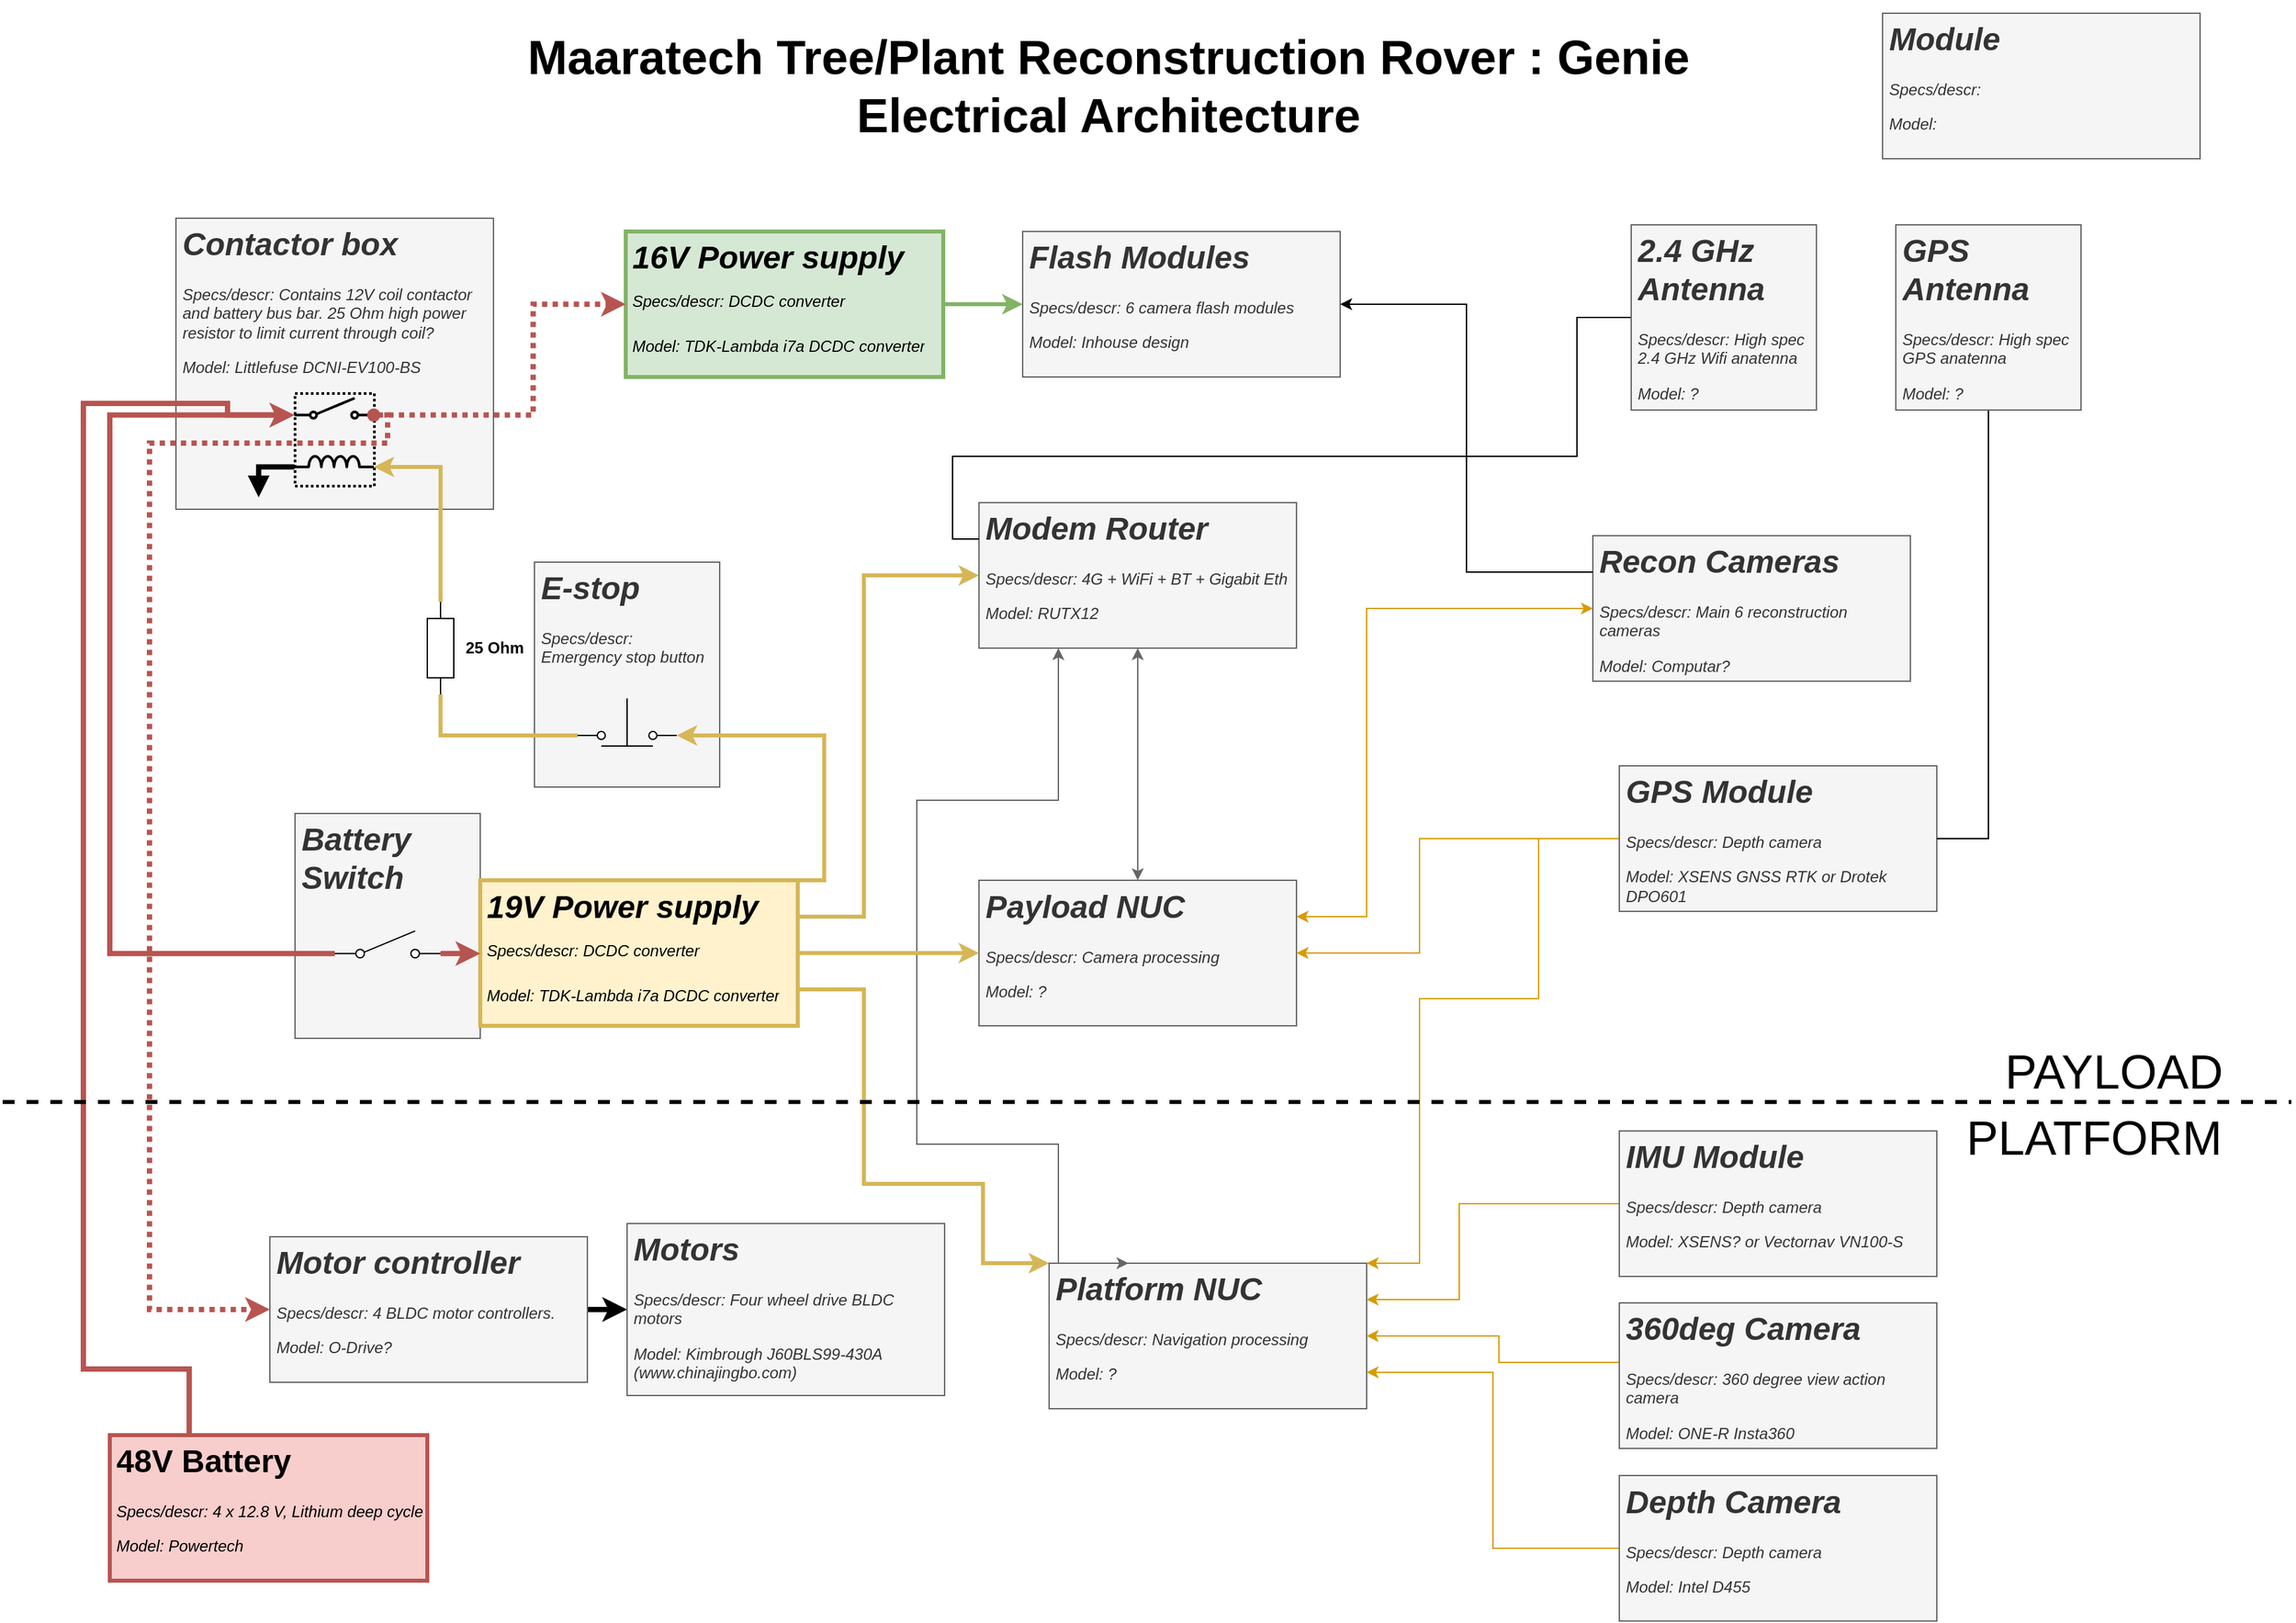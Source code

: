 <mxfile version="21.1.7" type="device" pages="2">
  <diagram name="Genie (V2)" id="MLvQF5PcnV9cFHmc5IFy">
    <mxGraphModel dx="2043" dy="1435" grid="1" gridSize="10" guides="1" tooltips="1" connect="1" arrows="1" fold="1" page="1" pageScale="1" pageWidth="827" pageHeight="1169" math="0" shadow="0">
      <root>
        <mxCell id="0" />
        <mxCell id="1" parent="0" />
        <mxCell id="mR2TVfwb4jGVoqLYI3TS-29" value="" style="group" vertex="1" connectable="0" parent="1">
          <mxGeometry x="241" y="615" width="140" height="170" as="geometry" />
        </mxCell>
        <mxCell id="mR2TVfwb4jGVoqLYI3TS-32" value="" style="group" vertex="1" connectable="0" parent="mR2TVfwb4jGVoqLYI3TS-29">
          <mxGeometry width="140" height="170" as="geometry" />
        </mxCell>
        <mxCell id="mR2TVfwb4jGVoqLYI3TS-30" value="&lt;h1&gt;&lt;i style=&quot;background-color: initial;&quot;&gt;Battery Switch&amp;nbsp;&lt;/i&gt;&lt;/h1&gt;&lt;h1&gt;&lt;br&gt;&lt;/h1&gt;" style="text;html=1;spacing=5;spacingTop=-20;whiteSpace=wrap;overflow=hidden;rounded=0;fillColor=#f5f5f5;fontColor=#333333;strokeColor=#666666;" vertex="1" parent="mR2TVfwb4jGVoqLYI3TS-32">
          <mxGeometry width="140" height="170" as="geometry" />
        </mxCell>
        <mxCell id="mR2TVfwb4jGVoqLYI3TS-27" value="" style="html=1;shape=mxgraph.electrical.electro-mechanical.singleSwitch;aspect=fixed;elSwitchState=off;rotation=0;strokeWidth=1;" vertex="1" parent="mR2TVfwb4jGVoqLYI3TS-32">
          <mxGeometry x="30" y="88.84" width="80" height="21.33" as="geometry" />
        </mxCell>
        <mxCell id="pQORnAWpVIZ-AfUJZUiN-2" value="&lt;h1&gt;48V Battery&lt;/h1&gt;&lt;p&gt;&lt;i&gt;Specs/descr: 4 x 12.8 V, Lithium deep cycle&lt;/i&gt;&lt;/p&gt;&lt;p&gt;&lt;i&gt;Model: Powertech&lt;/i&gt;&lt;/p&gt;" style="text;html=1;spacing=5;spacingTop=-20;whiteSpace=wrap;overflow=hidden;rounded=0;fillColor=#f8cecc;strokeColor=#b85450;strokeWidth=3;" parent="1" vertex="1">
          <mxGeometry x="101" y="1085" width="240" height="110" as="geometry" />
        </mxCell>
        <mxCell id="pQORnAWpVIZ-AfUJZUiN-3" value="&lt;h1&gt;&lt;i&gt;Module&lt;/i&gt;&lt;/h1&gt;&lt;p&gt;&lt;i&gt;Specs/descr:&lt;/i&gt;&lt;/p&gt;&lt;p&gt;&lt;i&gt;Model:&lt;/i&gt;&lt;/p&gt;" style="text;html=1;spacing=5;spacingTop=-20;whiteSpace=wrap;overflow=hidden;rounded=0;fillColor=#f5f5f5;fontColor=#333333;strokeColor=#666666;" parent="1" vertex="1">
          <mxGeometry x="1441" y="10" width="240" height="110" as="geometry" />
        </mxCell>
        <mxCell id="H_eOQc_jWsqqxqUB531G-6" style="edgeStyle=orthogonalEdgeStyle;rounded=0;orthogonalLoop=1;jettySize=auto;html=1;exitX=1;exitY=0.5;exitDx=0;exitDy=0;entryX=0;entryY=0.5;entryDx=0;entryDy=0;strokeWidth=4;" parent="1" source="pQORnAWpVIZ-AfUJZUiN-5" target="H_eOQc_jWsqqxqUB531G-5" edge="1">
          <mxGeometry relative="1" as="geometry" />
        </mxCell>
        <mxCell id="pQORnAWpVIZ-AfUJZUiN-5" value="&lt;h1&gt;&lt;i&gt;Motor controller&lt;/i&gt;&lt;/h1&gt;&lt;p&gt;&lt;i&gt;Specs/descr: 4 BLDC motor controllers.&lt;/i&gt;&lt;/p&gt;&lt;p&gt;&lt;i&gt;Model: O-Drive?&lt;/i&gt;&lt;/p&gt;" style="text;html=1;spacing=5;spacingTop=-20;whiteSpace=wrap;overflow=hidden;rounded=0;fillColor=#f5f5f5;fontColor=#333333;strokeColor=#666666;" parent="1" vertex="1">
          <mxGeometry x="222" y="935" width="240" height="110" as="geometry" />
        </mxCell>
        <mxCell id="H_eOQc_jWsqqxqUB531G-25" style="edgeStyle=orthogonalEdgeStyle;rounded=0;orthogonalLoop=1;jettySize=auto;html=1;exitX=1;exitY=0.5;exitDx=0;exitDy=0;entryX=0;entryY=0.5;entryDx=0;entryDy=0;fillColor=#d5e8d4;strokeColor=#82b366;strokeWidth=3;" parent="1" source="pQORnAWpVIZ-AfUJZUiN-10" target="H_eOQc_jWsqqxqUB531G-24" edge="1">
          <mxGeometry relative="1" as="geometry">
            <Array as="points">
              <mxPoint x="731" y="240" />
              <mxPoint x="731" y="240" />
            </Array>
          </mxGeometry>
        </mxCell>
        <mxCell id="pQORnAWpVIZ-AfUJZUiN-10" value="&lt;h1&gt;&lt;i style=&quot;background-color: initial;&quot;&gt;16V Power supply&lt;br&gt;&lt;/i&gt;&lt;i style=&quot;background-color: initial; font-size: 12px; font-weight: normal;&quot;&gt;Specs/descr: DCDC converter&lt;/i&gt;&lt;/h1&gt;&lt;p&gt;&lt;i&gt;Model: TDK-Lambda i7a DCDC converter&lt;/i&gt;&lt;/p&gt;" style="text;html=1;spacing=5;spacingTop=-20;whiteSpace=wrap;overflow=hidden;rounded=0;fillColor=#d5e8d4;strokeColor=#82b366;strokeWidth=3;" parent="1" vertex="1">
          <mxGeometry x="491" y="175" width="240" height="110" as="geometry" />
        </mxCell>
        <mxCell id="H_eOQc_jWsqqxqUB531G-38" style="edgeStyle=orthogonalEdgeStyle;rounded=0;orthogonalLoop=1;jettySize=auto;html=1;exitX=0;exitY=0.5;exitDx=0;exitDy=0;entryX=1;entryY=0.25;entryDx=0;entryDy=0;fillColor=#ffe6cc;strokeColor=#d79b00;startArrow=classic;startFill=1;" parent="1" source="pQORnAWpVIZ-AfUJZUiN-14" target="H_eOQc_jWsqqxqUB531G-1" edge="1">
          <mxGeometry relative="1" as="geometry">
            <mxPoint x="1151" y="509" as="targetPoint" />
            <Array as="points">
              <mxPoint x="1051" y="460" />
              <mxPoint x="1051" y="693" />
            </Array>
          </mxGeometry>
        </mxCell>
        <mxCell id="pQORnAWpVIZ-AfUJZUiN-14" value="&lt;h1&gt;&lt;i&gt;Recon Cameras&lt;/i&gt;&lt;/h1&gt;&lt;p&gt;&lt;i&gt;Specs/descr: Main 6 reconstruction cameras&lt;/i&gt;&lt;/p&gt;&lt;p&gt;&lt;i&gt;Model: Computar?&lt;/i&gt;&lt;/p&gt;" style="text;html=1;spacing=5;spacingTop=-20;whiteSpace=wrap;overflow=hidden;rounded=0;fillColor=#f5f5f5;fontColor=#333333;strokeColor=#666666;" parent="1" vertex="1">
          <mxGeometry x="1222" y="405" width="240" height="110" as="geometry" />
        </mxCell>
        <mxCell id="H_eOQc_jWsqqxqUB531G-4" style="edgeStyle=orthogonalEdgeStyle;rounded=0;orthogonalLoop=1;jettySize=auto;html=1;exitX=1;exitY=0.75;exitDx=0;exitDy=0;entryX=0;entryY=0;entryDx=0;entryDy=0;fillColor=#fff2cc;strokeColor=#d6b656;strokeWidth=3;" parent="1" source="pQORnAWpVIZ-AfUJZUiN-15" target="H_eOQc_jWsqqxqUB531G-2" edge="1">
          <mxGeometry relative="1" as="geometry">
            <Array as="points">
              <mxPoint x="671" y="748" />
              <mxPoint x="671" y="895" />
              <mxPoint x="761" y="895" />
              <mxPoint x="761" y="955" />
            </Array>
            <mxPoint x="621" y="1009" as="sourcePoint" />
          </mxGeometry>
        </mxCell>
        <mxCell id="H_eOQc_jWsqqxqUB531G-14" style="edgeStyle=orthogonalEdgeStyle;rounded=0;orthogonalLoop=1;jettySize=auto;html=1;exitX=1;exitY=0.25;exitDx=0;exitDy=0;entryX=0;entryY=0.5;entryDx=0;entryDy=0;fillColor=#fff2cc;strokeColor=#d6b656;strokeWidth=3;" parent="1" source="pQORnAWpVIZ-AfUJZUiN-15" target="H_eOQc_jWsqqxqUB531G-13" edge="1">
          <mxGeometry relative="1" as="geometry">
            <Array as="points">
              <mxPoint x="671" y="693" />
              <mxPoint x="671" y="435" />
            </Array>
          </mxGeometry>
        </mxCell>
        <mxCell id="pQORnAWpVIZ-AfUJZUiN-15" value="&lt;h1&gt;&lt;i style=&quot;background-color: initial;&quot;&gt;19V Power supply&lt;br&gt;&lt;/i&gt;&lt;i style=&quot;background-color: initial; font-size: 12px; font-weight: normal;&quot;&gt;Specs/descr: DCDC converter&lt;/i&gt;&lt;/h1&gt;&lt;p&gt;&lt;i style=&quot;border-color: var(--border-color);&quot;&gt;Model: TDK-Lambda i7a DCDC converter&lt;/i&gt;&lt;br&gt;&lt;/p&gt;" style="text;html=1;spacing=5;spacingTop=-20;whiteSpace=wrap;overflow=hidden;rounded=0;fillColor=#fff2cc;strokeColor=#d6b656;strokeWidth=3;" parent="1" vertex="1">
          <mxGeometry x="381" y="665.5" width="240" height="110" as="geometry" />
        </mxCell>
        <mxCell id="H_eOQc_jWsqqxqUB531G-1" value="&lt;h1&gt;&lt;i&gt;Payload NUC&lt;/i&gt;&lt;/h1&gt;&lt;p&gt;&lt;i&gt;Specs/descr: Camera processing&lt;/i&gt;&lt;/p&gt;&lt;p&gt;&lt;i&gt;Model: ?&lt;/i&gt;&lt;/p&gt;" style="text;html=1;spacing=5;spacingTop=-20;whiteSpace=wrap;overflow=hidden;rounded=0;fillColor=#f5f5f5;fontColor=#333333;strokeColor=#666666;" parent="1" vertex="1">
          <mxGeometry x="758" y="665.5" width="240" height="110" as="geometry" />
        </mxCell>
        <mxCell id="H_eOQc_jWsqqxqUB531G-2" value="&lt;h1&gt;&lt;i&gt;Platform NUC&lt;/i&gt;&lt;/h1&gt;&lt;p&gt;&lt;i&gt;Specs/descr: Navigation processing&lt;/i&gt;&lt;/p&gt;&lt;p&gt;&lt;i&gt;Model: ?&lt;/i&gt;&lt;/p&gt;" style="text;html=1;spacing=5;spacingTop=-20;whiteSpace=wrap;overflow=hidden;rounded=0;fillColor=#f5f5f5;fontColor=#333333;strokeColor=#666666;" parent="1" vertex="1">
          <mxGeometry x="811" y="955" width="240" height="110" as="geometry" />
        </mxCell>
        <mxCell id="H_eOQc_jWsqqxqUB531G-5" value="&lt;h1&gt;&lt;i&gt;Motors&lt;/i&gt;&lt;/h1&gt;&lt;p&gt;&lt;i&gt;Specs/descr: Four wheel drive BLDC motors&lt;/i&gt;&lt;/p&gt;&lt;p&gt;&lt;i&gt;Model: Kimbrough J60BLS99-430A (www.chinajingbo.com)&lt;/i&gt;&lt;/p&gt;" style="text;html=1;spacing=5;spacingTop=-20;whiteSpace=wrap;overflow=hidden;rounded=0;fillColor=#f5f5f5;fontColor=#333333;strokeColor=#666666;" parent="1" vertex="1">
          <mxGeometry x="492" y="925" width="240" height="130" as="geometry" />
        </mxCell>
        <mxCell id="H_eOQc_jWsqqxqUB531G-11" value="&lt;b&gt;&lt;font style=&quot;font-size: 36px;&quot;&gt;Maaratech Tree/Plant Reconstruction Rover : Genie&lt;br&gt;Electrical Architecture&lt;br&gt;&lt;/font&gt;&lt;/b&gt;" style="text;html=1;strokeColor=none;fillColor=none;align=center;verticalAlign=middle;whiteSpace=wrap;rounded=0;" parent="1" vertex="1">
          <mxGeometry x="391" y="25" width="930" height="80" as="geometry" />
        </mxCell>
        <mxCell id="H_eOQc_jWsqqxqUB531G-18" style="edgeStyle=orthogonalEdgeStyle;rounded=0;orthogonalLoop=1;jettySize=auto;html=1;exitX=0.25;exitY=1;exitDx=0;exitDy=0;entryX=0.25;entryY=0;entryDx=0;entryDy=0;startArrow=classic;startFill=1;fillColor=#f5f5f5;strokeColor=#666666;" parent="1" source="H_eOQc_jWsqqxqUB531G-13" target="H_eOQc_jWsqqxqUB531G-2" edge="1">
          <mxGeometry relative="1" as="geometry">
            <Array as="points">
              <mxPoint x="818" y="605" />
              <mxPoint x="711" y="605" />
              <mxPoint x="711" y="865" />
              <mxPoint x="818" y="865" />
              <mxPoint x="818" y="955" />
            </Array>
          </mxGeometry>
        </mxCell>
        <mxCell id="H_eOQc_jWsqqxqUB531G-19" style="edgeStyle=orthogonalEdgeStyle;rounded=0;orthogonalLoop=1;jettySize=auto;html=1;exitX=0.5;exitY=1;exitDx=0;exitDy=0;entryX=0.5;entryY=0;entryDx=0;entryDy=0;startArrow=classic;startFill=1;fillColor=#f5f5f5;strokeColor=#666666;" parent="1" source="H_eOQc_jWsqqxqUB531G-13" target="H_eOQc_jWsqqxqUB531G-1" edge="1">
          <mxGeometry relative="1" as="geometry" />
        </mxCell>
        <mxCell id="H_eOQc_jWsqqxqUB531G-13" value="&lt;h1&gt;&lt;i&gt;Modem Router&lt;/i&gt;&lt;/h1&gt;&lt;p&gt;&lt;i&gt;Specs/descr: 4G + WiFi + BT + Gigabit Eth&lt;/i&gt;&lt;/p&gt;&lt;p&gt;&lt;i&gt;Model: RUTX12&lt;/i&gt;&lt;/p&gt;" style="text;html=1;spacing=5;spacingTop=-20;whiteSpace=wrap;overflow=hidden;rounded=0;fillColor=#f5f5f5;fontColor=#333333;strokeColor=#666666;" parent="1" vertex="1">
          <mxGeometry x="758" y="380" width="240" height="110" as="geometry" />
        </mxCell>
        <mxCell id="H_eOQc_jWsqqxqUB531G-3" style="edgeStyle=orthogonalEdgeStyle;rounded=0;orthogonalLoop=1;jettySize=auto;html=1;exitX=1;exitY=0.5;exitDx=0;exitDy=0;entryX=0;entryY=0.5;entryDx=0;entryDy=0;fillColor=#fff2cc;strokeColor=#d6b656;strokeWidth=3;" parent="1" source="pQORnAWpVIZ-AfUJZUiN-15" target="H_eOQc_jWsqqxqUB531G-1" edge="1">
          <mxGeometry relative="1" as="geometry" />
        </mxCell>
        <mxCell id="H_eOQc_jWsqqxqUB531G-42" style="edgeStyle=orthogonalEdgeStyle;rounded=0;orthogonalLoop=1;jettySize=auto;html=1;exitX=0;exitY=0.5;exitDx=0;exitDy=0;entryX=1;entryY=0.75;entryDx=0;entryDy=0;fillColor=#ffe6cc;strokeColor=#d79b00;" parent="1" source="H_eOQc_jWsqqxqUB531G-22" target="H_eOQc_jWsqqxqUB531G-2" edge="1">
          <mxGeometry relative="1" as="geometry" />
        </mxCell>
        <mxCell id="H_eOQc_jWsqqxqUB531G-22" value="&lt;h1&gt;&lt;i&gt;Depth Camera&lt;/i&gt;&lt;/h1&gt;&lt;p&gt;&lt;i&gt;Specs/descr: Depth camera&lt;/i&gt;&lt;/p&gt;&lt;p&gt;&lt;i&gt;Model: Intel D455&lt;/i&gt;&lt;/p&gt;" style="text;html=1;spacing=5;spacingTop=-20;whiteSpace=wrap;overflow=hidden;rounded=0;fillColor=#f5f5f5;fontColor=#333333;strokeColor=#666666;" parent="1" vertex="1">
          <mxGeometry x="1242" y="1115.5" width="240" height="110" as="geometry" />
        </mxCell>
        <mxCell id="H_eOQc_jWsqqxqUB531G-41" style="edgeStyle=orthogonalEdgeStyle;rounded=0;orthogonalLoop=1;jettySize=auto;html=1;exitX=0;exitY=0.5;exitDx=0;exitDy=0;entryX=1;entryY=0.5;entryDx=0;entryDy=0;fillColor=#ffe6cc;strokeColor=#d79b00;" parent="1" source="H_eOQc_jWsqqxqUB531G-23" target="H_eOQc_jWsqqxqUB531G-2" edge="1">
          <mxGeometry relative="1" as="geometry">
            <Array as="points">
              <mxPoint x="1242" y="1030" />
              <mxPoint x="1151" y="1030" />
              <mxPoint x="1151" y="1010" />
            </Array>
          </mxGeometry>
        </mxCell>
        <mxCell id="H_eOQc_jWsqqxqUB531G-23" value="&lt;h1&gt;&lt;i&gt;360deg Camera&lt;/i&gt;&lt;/h1&gt;&lt;p&gt;&lt;i&gt;Specs/descr: 360 degree view action camera&lt;/i&gt;&lt;/p&gt;&lt;p&gt;&lt;i&gt;Model: ONE-R Insta360&amp;nbsp;&lt;/i&gt;&lt;/p&gt;" style="text;html=1;spacing=5;spacingTop=-20;whiteSpace=wrap;overflow=hidden;rounded=0;fillColor=#f5f5f5;fontColor=#333333;strokeColor=#666666;" parent="1" vertex="1">
          <mxGeometry x="1242" y="985" width="240" height="110" as="geometry" />
        </mxCell>
        <mxCell id="6km66z4836kB4bicBuqt-1" style="edgeStyle=orthogonalEdgeStyle;rounded=0;orthogonalLoop=1;jettySize=auto;html=1;exitX=1;exitY=0.5;exitDx=0;exitDy=0;entryX=0;entryY=0.25;entryDx=0;entryDy=0;endArrow=none;endFill=0;startArrow=classic;startFill=1;" edge="1" parent="1" source="H_eOQc_jWsqqxqUB531G-24" target="pQORnAWpVIZ-AfUJZUiN-14">
          <mxGeometry relative="1" as="geometry" />
        </mxCell>
        <mxCell id="H_eOQc_jWsqqxqUB531G-24" value="&lt;h1&gt;&lt;i&gt;Flash Modules&lt;/i&gt;&lt;/h1&gt;&lt;p&gt;&lt;i&gt;Specs/descr: 6 camera flash modules&lt;/i&gt;&lt;/p&gt;&lt;p&gt;&lt;i&gt;Model: Inhouse design&lt;/i&gt;&lt;/p&gt;" style="text;html=1;spacing=5;spacingTop=-20;whiteSpace=wrap;overflow=hidden;rounded=0;fillColor=#f5f5f5;fontColor=#333333;strokeColor=#666666;" parent="1" vertex="1">
          <mxGeometry x="791" y="175" width="240" height="110" as="geometry" />
        </mxCell>
        <mxCell id="H_eOQc_jWsqqxqUB531G-39" style="edgeStyle=orthogonalEdgeStyle;rounded=0;orthogonalLoop=1;jettySize=auto;html=1;exitX=0;exitY=0.5;exitDx=0;exitDy=0;entryX=1;entryY=0.25;entryDx=0;entryDy=0;fillColor=#ffe6cc;strokeColor=#d79b00;" parent="1" source="H_eOQc_jWsqqxqUB531G-26" target="H_eOQc_jWsqqxqUB531G-2" edge="1">
          <mxGeometry relative="1" as="geometry">
            <Array as="points">
              <mxPoint x="1121" y="910" />
              <mxPoint x="1121" y="983" />
            </Array>
          </mxGeometry>
        </mxCell>
        <mxCell id="H_eOQc_jWsqqxqUB531G-26" value="&lt;h1&gt;&lt;i&gt;IMU Module&lt;/i&gt;&lt;/h1&gt;&lt;p&gt;&lt;i&gt;Specs/descr: Depth camera&lt;/i&gt;&lt;/p&gt;&lt;p&gt;&lt;i&gt;Model: XSENS? or Vectornav VN100-S&lt;/i&gt;&lt;/p&gt;" style="text;html=1;spacing=5;spacingTop=-20;whiteSpace=wrap;overflow=hidden;rounded=0;fillColor=#f5f5f5;fontColor=#333333;strokeColor=#666666;" parent="1" vertex="1">
          <mxGeometry x="1242" y="855" width="240" height="110" as="geometry" />
        </mxCell>
        <mxCell id="H_eOQc_jWsqqxqUB531G-40" style="edgeStyle=orthogonalEdgeStyle;rounded=0;orthogonalLoop=1;jettySize=auto;html=1;exitX=0;exitY=0.5;exitDx=0;exitDy=0;entryX=1;entryY=0;entryDx=0;entryDy=0;fillColor=#ffe6cc;strokeColor=#d79b00;" parent="1" source="H_eOQc_jWsqqxqUB531G-27" target="H_eOQc_jWsqqxqUB531G-2" edge="1">
          <mxGeometry relative="1" as="geometry">
            <Array as="points">
              <mxPoint x="1181" y="634" />
              <mxPoint x="1181" y="755" />
              <mxPoint x="1091" y="755" />
              <mxPoint x="1091" y="955" />
            </Array>
          </mxGeometry>
        </mxCell>
        <mxCell id="mR2TVfwb4jGVoqLYI3TS-39" style="edgeStyle=orthogonalEdgeStyle;rounded=0;orthogonalLoop=1;jettySize=auto;html=1;exitX=0;exitY=0.5;exitDx=0;exitDy=0;entryX=1;entryY=0.5;entryDx=0;entryDy=0;fillColor=#ffe6cc;strokeColor=#d79b00;" edge="1" parent="1" source="H_eOQc_jWsqqxqUB531G-27" target="H_eOQc_jWsqqxqUB531G-1">
          <mxGeometry relative="1" as="geometry">
            <Array as="points">
              <mxPoint x="1091" y="634" />
              <mxPoint x="1091" y="720" />
            </Array>
          </mxGeometry>
        </mxCell>
        <mxCell id="H_eOQc_jWsqqxqUB531G-27" value="&lt;h1&gt;&lt;i&gt;GPS Module&lt;/i&gt;&lt;/h1&gt;&lt;p&gt;&lt;i&gt;Specs/descr: Depth camera&lt;/i&gt;&lt;/p&gt;&lt;p&gt;&lt;i&gt;Model: XSENS GNSS RTK or Drotek DPO601&lt;/i&gt;&lt;/p&gt;" style="text;html=1;spacing=5;spacingTop=-20;whiteSpace=wrap;overflow=hidden;rounded=0;fillColor=#f5f5f5;fontColor=#333333;strokeColor=#666666;" parent="1" vertex="1">
          <mxGeometry x="1242" y="579" width="240" height="110" as="geometry" />
        </mxCell>
        <mxCell id="H_eOQc_jWsqqxqUB531G-33" style="edgeStyle=orthogonalEdgeStyle;rounded=0;orthogonalLoop=1;jettySize=auto;html=1;exitX=0.5;exitY=1;exitDx=0;exitDy=0;entryX=1;entryY=0.5;entryDx=0;entryDy=0;endArrow=none;endFill=0;" parent="1" source="H_eOQc_jWsqqxqUB531G-31" target="H_eOQc_jWsqqxqUB531G-27" edge="1">
          <mxGeometry relative="1" as="geometry" />
        </mxCell>
        <mxCell id="H_eOQc_jWsqqxqUB531G-31" value="&lt;h1 style=&quot;border-color: var(--border-color);&quot;&gt;&lt;i style=&quot;border-color: var(--border-color);&quot;&gt;GPS Antenna&lt;/i&gt;&lt;/h1&gt;&lt;h1&gt;&lt;p style=&quot;border-color: var(--border-color); font-size: 12px; font-weight: 400;&quot;&gt;&lt;i style=&quot;border-color: var(--border-color);&quot;&gt;Specs/descr: High spec GPS anatenna&lt;/i&gt;&lt;/p&gt;&lt;p style=&quot;border-color: var(--border-color); font-size: 12px; font-weight: 400;&quot;&gt;&lt;i style=&quot;border-color: var(--border-color);&quot;&gt;Model: ?&lt;/i&gt;&lt;/p&gt;&lt;/h1&gt;" style="text;html=1;spacing=5;spacingTop=-20;whiteSpace=wrap;overflow=hidden;rounded=0;fillColor=#f5f5f5;fontColor=#333333;strokeColor=#666666;" parent="1" vertex="1">
          <mxGeometry x="1451" y="170" width="140" height="140" as="geometry" />
        </mxCell>
        <mxCell id="H_eOQc_jWsqqxqUB531G-37" style="edgeStyle=orthogonalEdgeStyle;rounded=0;orthogonalLoop=1;jettySize=auto;html=1;exitX=0;exitY=0.5;exitDx=0;exitDy=0;entryX=0;entryY=0.25;entryDx=0;entryDy=0;startArrow=none;startFill=0;endArrow=none;endFill=0;" parent="1" source="H_eOQc_jWsqqxqUB531G-34" target="H_eOQc_jWsqqxqUB531G-13" edge="1">
          <mxGeometry relative="1" as="geometry">
            <Array as="points">
              <mxPoint x="1210" y="240" />
              <mxPoint x="1210" y="345" />
              <mxPoint x="738" y="345" />
              <mxPoint x="738" y="408" />
            </Array>
          </mxGeometry>
        </mxCell>
        <mxCell id="H_eOQc_jWsqqxqUB531G-34" value="&lt;h1 style=&quot;border-color: var(--border-color);&quot;&gt;&lt;i style=&quot;border-color: var(--border-color);&quot;&gt;2.4 GHz Antenna&lt;/i&gt;&lt;/h1&gt;&lt;h1&gt;&lt;p style=&quot;border-color: var(--border-color); font-size: 12px; font-weight: 400;&quot;&gt;&lt;i style=&quot;border-color: var(--border-color);&quot;&gt;Specs/descr: High spec 2.4 GHz Wifi anatenna&lt;/i&gt;&lt;/p&gt;&lt;p style=&quot;border-color: var(--border-color); font-size: 12px; font-weight: 400;&quot;&gt;&lt;i style=&quot;border-color: var(--border-color);&quot;&gt;Model: ?&lt;/i&gt;&lt;/p&gt;&lt;/h1&gt;" style="text;html=1;spacing=5;spacingTop=-20;whiteSpace=wrap;overflow=hidden;rounded=0;fillColor=#f5f5f5;fontColor=#333333;strokeColor=#666666;" parent="1" vertex="1">
          <mxGeometry x="1251" y="170" width="140" height="140" as="geometry" />
        </mxCell>
        <mxCell id="mR2TVfwb4jGVoqLYI3TS-20" value="" style="group" vertex="1" connectable="0" parent="1">
          <mxGeometry x="151" y="165" width="240" height="220" as="geometry" />
        </mxCell>
        <mxCell id="mR2TVfwb4jGVoqLYI3TS-54" value="" style="group" vertex="1" connectable="0" parent="mR2TVfwb4jGVoqLYI3TS-20">
          <mxGeometry width="240" height="220" as="geometry" />
        </mxCell>
        <mxCell id="pQORnAWpVIZ-AfUJZUiN-7" value="&lt;h1&gt;&lt;i&gt;Contactor box&lt;/i&gt;&lt;/h1&gt;&lt;p&gt;&lt;i&gt;Specs/descr: Contains 12V coil contactor and battery bus bar. 25 Ohm high power resistor to limit current through coil?&lt;/i&gt;&lt;/p&gt;&lt;p&gt;&lt;i&gt;Model: Littlefuse DCNI-EV100-BS&lt;/i&gt;&lt;/p&gt;" style="text;html=1;spacing=5;spacingTop=-20;whiteSpace=wrap;overflow=hidden;rounded=0;fillColor=#f5f5f5;fontColor=#333333;strokeColor=#666666;" parent="mR2TVfwb4jGVoqLYI3TS-54" vertex="1">
          <mxGeometry width="240" height="220" as="geometry" />
        </mxCell>
        <mxCell id="mR2TVfwb4jGVoqLYI3TS-42" value="" style="group;rotation=90;" vertex="1" connectable="0" parent="mR2TVfwb4jGVoqLYI3TS-54">
          <mxGeometry x="92.5" y="130" width="62.5" height="67.5" as="geometry" />
        </mxCell>
        <mxCell id="mR2TVfwb4jGVoqLYI3TS-43" value="" style="rounded=0;whiteSpace=wrap;html=1;fillColor=none;dashed=1;dashPattern=1 1;strokeWidth=2;rotation=90;points=[[0,0,0,0,0],[0,0.25,0,0,0],[0,0.5,0,0,0],[0,0.75,0,0,0],[0,1,0,0,0],[0.5,0,0,0,0],[0.5,1,0,0,0],[1,0,0,0,0],[1,0.25,0,0,0],[1,0.5,0,0,0],[1,0.75,0,0,0],[1,1,0,0,0]];" vertex="1" parent="mR2TVfwb4jGVoqLYI3TS-42">
          <mxGeometry x="-7.5" y="7.5" width="70" height="60" as="geometry" />
        </mxCell>
        <mxCell id="mR2TVfwb4jGVoqLYI3TS-45" style="edgeStyle=orthogonalEdgeStyle;rounded=0;orthogonalLoop=1;jettySize=auto;html=1;exitX=0;exitY=1;exitDx=0;exitDy=0;exitPerimeter=0;endArrow=block;endFill=1;strokeWidth=4;" edge="1" parent="mR2TVfwb4jGVoqLYI3TS-42" source="mR2TVfwb4jGVoqLYI3TS-46">
          <mxGeometry relative="1" as="geometry">
            <mxPoint x="-30.0" y="81" as="targetPoint" />
            <Array as="points">
              <mxPoint x="-30" y="58" />
            </Array>
          </mxGeometry>
        </mxCell>
        <mxCell id="mR2TVfwb4jGVoqLYI3TS-44" value="" style="html=1;shape=mxgraph.electrical.electro-mechanical.singleSwitch;aspect=fixed;elSwitchState=off;rotation=0;strokeWidth=2;" vertex="1" parent="mR2TVfwb4jGVoqLYI3TS-42">
          <mxGeometry x="-3" y="6" width="60" height="16" as="geometry" />
        </mxCell>
        <mxCell id="mR2TVfwb4jGVoqLYI3TS-46" value="" style="pointerEvents=1;verticalLabelPosition=bottom;shadow=0;dashed=0;align=center;html=1;verticalAlign=top;shape=mxgraph.electrical.inductors.inductor_3;rotation=0;strokeWidth=2;" vertex="1" parent="mR2TVfwb4jGVoqLYI3TS-42">
          <mxGeometry x="-3" y="50" width="60" height="8" as="geometry" />
        </mxCell>
        <mxCell id="mR2TVfwb4jGVoqLYI3TS-28" style="edgeStyle=orthogonalEdgeStyle;rounded=0;orthogonalLoop=1;jettySize=auto;html=1;exitX=1;exitY=0.8;exitDx=0;exitDy=0;entryX=0;entryY=0.5;entryDx=0;entryDy=0;fillColor=#f8cecc;strokeColor=#b85450;strokeWidth=4;" edge="1" parent="1" source="mR2TVfwb4jGVoqLYI3TS-27" target="pQORnAWpVIZ-AfUJZUiN-15">
          <mxGeometry relative="1" as="geometry" />
        </mxCell>
        <mxCell id="mR2TVfwb4jGVoqLYI3TS-57" style="edgeStyle=orthogonalEdgeStyle;rounded=0;orthogonalLoop=1;jettySize=auto;html=1;exitX=1;exitY=0.8;exitDx=0;exitDy=0;entryX=0;entryY=0.5;entryDx=0;entryDy=0;fillColor=#f8cecc;strokeColor=#b85450;strokeWidth=4;startArrow=oval;startFill=1;dashed=1;dashPattern=1 1;" edge="1" parent="1" source="mR2TVfwb4jGVoqLYI3TS-44" target="pQORnAWpVIZ-AfUJZUiN-10">
          <mxGeometry relative="1" as="geometry">
            <Array as="points">
              <mxPoint x="421" y="314" />
              <mxPoint x="421" y="230" />
            </Array>
          </mxGeometry>
        </mxCell>
        <mxCell id="mR2TVfwb4jGVoqLYI3TS-37" value="" style="group" vertex="1" connectable="0" parent="1">
          <mxGeometry x="341" y="455" width="81" height="70" as="geometry" />
        </mxCell>
        <mxCell id="mR2TVfwb4jGVoqLYI3TS-24" value="" style="pointerEvents=1;verticalLabelPosition=bottom;shadow=0;dashed=0;align=center;html=1;verticalAlign=top;shape=mxgraph.electrical.resistors.resistor_1;rotation=90;" vertex="1" parent="mR2TVfwb4jGVoqLYI3TS-37">
          <mxGeometry x="-25" y="25" width="70" height="20" as="geometry" />
        </mxCell>
        <mxCell id="mR2TVfwb4jGVoqLYI3TS-36" value="&lt;b&gt;25 Ohm&lt;/b&gt;" style="text;html=1;strokeColor=none;fillColor=none;align=center;verticalAlign=middle;whiteSpace=wrap;rounded=0;" vertex="1" parent="mR2TVfwb4jGVoqLYI3TS-37">
          <mxGeometry x="21" y="20" width="60" height="30" as="geometry" />
        </mxCell>
        <mxCell id="mR2TVfwb4jGVoqLYI3TS-60" value="" style="group" vertex="1" connectable="0" parent="1">
          <mxGeometry x="422" y="425" width="140" height="170" as="geometry" />
        </mxCell>
        <mxCell id="H_eOQc_jWsqqxqUB531G-8" value="&lt;h1&gt;&lt;i&gt;E-stop&lt;/i&gt;&lt;/h1&gt;&lt;p&gt;&lt;i&gt;Specs/descr: Emergency stop button&lt;/i&gt;&lt;/p&gt;" style="text;html=1;spacing=5;spacingTop=-20;whiteSpace=wrap;overflow=hidden;rounded=0;fillColor=#f5f5f5;fontColor=#333333;strokeColor=#666666;" parent="mR2TVfwb4jGVoqLYI3TS-60" vertex="1">
          <mxGeometry width="140" height="170" as="geometry" />
        </mxCell>
        <mxCell id="mR2TVfwb4jGVoqLYI3TS-21" value="" style="pointerEvents=1;verticalLabelPosition=bottom;shadow=0;dashed=0;align=center;html=1;verticalAlign=top;shape=mxgraph.electrical.electro-mechanical.pushbuttonBreak2;elSwitchState=off;" vertex="1" parent="mR2TVfwb4jGVoqLYI3TS-60">
          <mxGeometry x="32.5" y="99" width="75" height="40" as="geometry" />
        </mxCell>
        <mxCell id="mR2TVfwb4jGVoqLYI3TS-61" style="edgeStyle=orthogonalEdgeStyle;rounded=0;orthogonalLoop=1;jettySize=auto;html=1;exitX=0;exitY=0.8;exitDx=0;exitDy=0;entryX=1;entryY=0.5;entryDx=0;entryDy=0;entryPerimeter=0;endArrow=none;endFill=0;fillColor=#fff2cc;strokeColor=#d6b656;strokeWidth=3;" edge="1" parent="1" source="mR2TVfwb4jGVoqLYI3TS-21" target="mR2TVfwb4jGVoqLYI3TS-24">
          <mxGeometry relative="1" as="geometry" />
        </mxCell>
        <mxCell id="mR2TVfwb4jGVoqLYI3TS-63" style="edgeStyle=orthogonalEdgeStyle;rounded=0;orthogonalLoop=1;jettySize=auto;html=1;exitX=1;exitY=1;exitDx=0;exitDy=0;exitPerimeter=0;entryX=0;entryY=0.5;entryDx=0;entryDy=0;entryPerimeter=0;endArrow=none;endFill=0;startArrow=classic;startFill=1;fillColor=#fff2cc;strokeColor=#d6b656;strokeWidth=3;" edge="1" parent="1" source="mR2TVfwb4jGVoqLYI3TS-46" target="mR2TVfwb4jGVoqLYI3TS-24">
          <mxGeometry relative="1" as="geometry">
            <Array as="points">
              <mxPoint x="351" y="353" />
            </Array>
          </mxGeometry>
        </mxCell>
        <mxCell id="mR2TVfwb4jGVoqLYI3TS-64" style="edgeStyle=orthogonalEdgeStyle;rounded=0;orthogonalLoop=1;jettySize=auto;html=1;exitX=1;exitY=0.8;exitDx=0;exitDy=0;entryX=1;entryY=0;entryDx=0;entryDy=0;endArrow=none;endFill=0;startArrow=classic;startFill=1;fillColor=#fff2cc;strokeColor=#d6b656;strokeWidth=3;" edge="1" parent="1" source="mR2TVfwb4jGVoqLYI3TS-21" target="pQORnAWpVIZ-AfUJZUiN-15">
          <mxGeometry relative="1" as="geometry">
            <Array as="points">
              <mxPoint x="641" y="556" />
              <mxPoint x="641" y="666" />
            </Array>
          </mxGeometry>
        </mxCell>
        <mxCell id="mR2TVfwb4jGVoqLYI3TS-65" style="edgeStyle=orthogonalEdgeStyle;rounded=0;orthogonalLoop=1;jettySize=auto;html=1;exitX=1;exitY=0.8;exitDx=0;exitDy=0;entryX=0;entryY=0.5;entryDx=0;entryDy=0;fillColor=#f8cecc;strokeColor=#b85450;strokeWidth=4;dashed=1;dashPattern=1 1;" edge="1" parent="1" source="mR2TVfwb4jGVoqLYI3TS-44" target="pQORnAWpVIZ-AfUJZUiN-5">
          <mxGeometry relative="1" as="geometry">
            <mxPoint x="161" y="785" as="targetPoint" />
            <Array as="points">
              <mxPoint x="311" y="314" />
              <mxPoint x="311" y="335" />
              <mxPoint x="131" y="335" />
              <mxPoint x="131" y="990" />
            </Array>
          </mxGeometry>
        </mxCell>
        <mxCell id="mR2TVfwb4jGVoqLYI3TS-66" style="edgeStyle=orthogonalEdgeStyle;rounded=0;orthogonalLoop=1;jettySize=auto;html=1;exitX=0;exitY=0.8;exitDx=0;exitDy=0;entryX=0;entryY=0.8;entryDx=0;entryDy=0;fillColor=#f8cecc;strokeColor=#b85450;strokeWidth=4;" edge="1" parent="1" source="mR2TVfwb4jGVoqLYI3TS-27" target="mR2TVfwb4jGVoqLYI3TS-44">
          <mxGeometry relative="1" as="geometry">
            <Array as="points">
              <mxPoint x="101" y="721" />
              <mxPoint x="101" y="314" />
            </Array>
          </mxGeometry>
        </mxCell>
        <mxCell id="mR2TVfwb4jGVoqLYI3TS-70" value="&lt;font style=&quot;font-size: 36px;&quot;&gt;PLATFORM&lt;/font&gt;" style="text;html=1;strokeColor=none;fillColor=none;align=center;verticalAlign=middle;whiteSpace=wrap;rounded=0;" vertex="1" parent="1">
          <mxGeometry x="1501" y="845" width="200" height="30" as="geometry" />
        </mxCell>
        <mxCell id="mR2TVfwb4jGVoqLYI3TS-71" value="&lt;font style=&quot;font-size: 36px;&quot;&gt;PAYLOAD&lt;/font&gt;" style="text;html=1;strokeColor=none;fillColor=none;align=center;verticalAlign=middle;whiteSpace=wrap;rounded=0;" vertex="1" parent="1">
          <mxGeometry x="1531" y="795" width="170" height="30" as="geometry" />
        </mxCell>
        <mxCell id="mR2TVfwb4jGVoqLYI3TS-74" style="edgeStyle=orthogonalEdgeStyle;rounded=0;orthogonalLoop=1;jettySize=auto;html=1;exitX=0;exitY=0.8;exitDx=0;exitDy=0;entryX=0.25;entryY=0;entryDx=0;entryDy=0;fillColor=#f8cecc;strokeColor=#b85450;strokeWidth=4;endArrow=none;endFill=0;startArrow=classic;startFill=1;" edge="1" parent="1" source="mR2TVfwb4jGVoqLYI3TS-44" target="pQORnAWpVIZ-AfUJZUiN-2">
          <mxGeometry relative="1" as="geometry">
            <mxPoint x="-33.348" y="685" as="targetPoint" />
            <Array as="points">
              <mxPoint x="190" y="314" />
              <mxPoint x="190" y="305" />
              <mxPoint x="81" y="305" />
              <mxPoint x="81" y="1035" />
              <mxPoint x="161" y="1035" />
            </Array>
          </mxGeometry>
        </mxCell>
        <mxCell id="0eNmRg6RS3BjPJenTYzM-1" value="" style="endArrow=none;dashed=1;html=1;rounded=0;strokeWidth=3;" edge="1" parent="1">
          <mxGeometry width="50" height="50" relative="1" as="geometry">
            <mxPoint x="20" y="833.18" as="sourcePoint" />
            <mxPoint x="1750" y="833.18" as="targetPoint" />
          </mxGeometry>
        </mxCell>
      </root>
    </mxGraphModel>
  </diagram>
  <diagram name="Matilda (V3)" id="fAlBLe7E_x-xGLMHp0DX">
    <mxGraphModel dx="3065" dy="1795" grid="1" gridSize="10" guides="1" tooltips="1" connect="1" arrows="1" fold="1" page="1" pageScale="1" pageWidth="827" pageHeight="1169" math="0" shadow="0">
      <root>
        <mxCell id="D8D9cCsM-JOo3FR58DQU-0" />
        <mxCell id="D8D9cCsM-JOo3FR58DQU-1" parent="D8D9cCsM-JOo3FR58DQU-0" />
        <mxCell id="D8D9cCsM-JOo3FR58DQU-2" value="" style="rounded=0;whiteSpace=wrap;html=1;fillColor=none;fontColor=#333333;strokeColor=#666666;dashed=1;strokeWidth=2;" vertex="1" parent="D8D9cCsM-JOo3FR58DQU-1">
          <mxGeometry x="41" y="835" width="1660" as="geometry" />
        </mxCell>
        <mxCell id="D8D9cCsM-JOo3FR58DQU-4" value="" style="group" vertex="1" connectable="0" parent="D8D9cCsM-JOo3FR58DQU-1">
          <mxGeometry x="230" y="615.5" width="150" height="170" as="geometry" />
        </mxCell>
        <mxCell id="D8D9cCsM-JOo3FR58DQU-5" value="" style="group" vertex="1" connectable="0" parent="D8D9cCsM-JOo3FR58DQU-4">
          <mxGeometry width="150" height="170" as="geometry" />
        </mxCell>
        <mxCell id="D8D9cCsM-JOo3FR58DQU-6" value="&lt;h1&gt;&lt;i style=&quot;background-color: initial;&quot;&gt;Battery Switch&amp;nbsp;&lt;/i&gt;&lt;/h1&gt;&lt;h1&gt;&lt;br&gt;&lt;/h1&gt;" style="text;html=1;spacing=5;spacingTop=-20;whiteSpace=wrap;overflow=hidden;rounded=0;fillColor=#f5f5f5;fontColor=#333333;strokeColor=#666666;" vertex="1" parent="D8D9cCsM-JOo3FR58DQU-5">
          <mxGeometry width="140" height="170" as="geometry" />
        </mxCell>
        <mxCell id="D8D9cCsM-JOo3FR58DQU-7" value="" style="html=1;shape=mxgraph.electrical.electro-mechanical.singleSwitch;aspect=fixed;elSwitchState=off;rotation=0;strokeWidth=1;" vertex="1" parent="D8D9cCsM-JOo3FR58DQU-5">
          <mxGeometry x="30" y="88.84" width="80" height="21.33" as="geometry" />
        </mxCell>
        <mxCell id="pRTrayWc3h6vLMD69WKc-1" style="edgeStyle=orthogonalEdgeStyle;rounded=0;orthogonalLoop=1;jettySize=auto;html=1;exitX=1;exitY=0.5;exitDx=0;exitDy=0;entryX=0;entryY=0.5;entryDx=0;entryDy=0;fillColor=#f8cecc;strokeColor=#b85450;strokeWidth=4;endArrow=none;endFill=0;" edge="1" parent="D8D9cCsM-JOo3FR58DQU-1" source="D8D9cCsM-JOo3FR58DQU-8" target="TSPZAk-_MEQMJ_LYUPrH-0">
          <mxGeometry relative="1" as="geometry" />
        </mxCell>
        <mxCell id="D8D9cCsM-JOo3FR58DQU-8" value="&lt;h1&gt;48V Battery&lt;/h1&gt;&lt;p&gt;&lt;i&gt;Specs/descr: Lithium deep cycle&lt;/i&gt;&lt;/p&gt;&lt;p&gt;&lt;i&gt;Model: ?&lt;/i&gt;&lt;/p&gt;" style="text;html=1;spacing=5;spacingTop=-20;whiteSpace=wrap;overflow=hidden;rounded=0;fillColor=#f8cecc;strokeColor=#b85450;strokeWidth=3;" vertex="1" parent="D8D9cCsM-JOo3FR58DQU-1">
          <mxGeometry x="90" y="1155" width="240" height="110" as="geometry" />
        </mxCell>
        <mxCell id="D8D9cCsM-JOo3FR58DQU-9" value="&lt;h1&gt;&lt;i&gt;Module&lt;/i&gt;&lt;/h1&gt;&lt;p&gt;&lt;i&gt;Specs/descr:&lt;/i&gt;&lt;/p&gt;&lt;p&gt;&lt;i&gt;Model:&lt;/i&gt;&lt;/p&gt;" style="text;html=1;spacing=5;spacingTop=-20;whiteSpace=wrap;overflow=hidden;rounded=0;fillColor=#f5f5f5;fontColor=#333333;strokeColor=#666666;" vertex="1" parent="D8D9cCsM-JOo3FR58DQU-1">
          <mxGeometry x="1431" y="10" width="240" height="110" as="geometry" />
        </mxCell>
        <mxCell id="D8D9cCsM-JOo3FR58DQU-10" style="edgeStyle=orthogonalEdgeStyle;rounded=0;orthogonalLoop=1;jettySize=auto;html=1;exitX=1;exitY=0.5;exitDx=0;exitDy=0;entryX=0;entryY=0.5;entryDx=0;entryDy=0;strokeWidth=4;" edge="1" parent="D8D9cCsM-JOo3FR58DQU-1" source="D8D9cCsM-JOo3FR58DQU-11" target="D8D9cCsM-JOo3FR58DQU-21">
          <mxGeometry relative="1" as="geometry" />
        </mxCell>
        <mxCell id="D8D9cCsM-JOo3FR58DQU-11" value="&lt;h1&gt;&lt;i&gt;Motor controller&lt;/i&gt;&lt;/h1&gt;&lt;p&gt;&lt;i&gt;Specs/descr: 4 BLDC motor controllers.&lt;/i&gt;&lt;/p&gt;&lt;p&gt;&lt;i&gt;Model: O-Drive?&lt;/i&gt;&lt;/p&gt;" style="text;html=1;spacing=5;spacingTop=-20;whiteSpace=wrap;overflow=hidden;rounded=0;fillColor=#f5f5f5;fontColor=#333333;strokeColor=#666666;" vertex="1" parent="D8D9cCsM-JOo3FR58DQU-1">
          <mxGeometry x="211" y="1005" width="240" height="110" as="geometry" />
        </mxCell>
        <mxCell id="D8D9cCsM-JOo3FR58DQU-12" style="edgeStyle=orthogonalEdgeStyle;rounded=0;orthogonalLoop=1;jettySize=auto;html=1;exitX=1;exitY=0.5;exitDx=0;exitDy=0;entryX=0;entryY=0.5;entryDx=0;entryDy=0;fillColor=#d5e8d4;strokeColor=#82b366;strokeWidth=3;" edge="1" parent="D8D9cCsM-JOo3FR58DQU-1" source="D8D9cCsM-JOo3FR58DQU-13" target="D8D9cCsM-JOo3FR58DQU-31">
          <mxGeometry relative="1" as="geometry">
            <Array as="points">
              <mxPoint x="721" y="240" />
              <mxPoint x="721" y="240" />
            </Array>
          </mxGeometry>
        </mxCell>
        <mxCell id="D8D9cCsM-JOo3FR58DQU-13" value="&lt;h1&gt;&lt;i style=&quot;background-color: initial;&quot;&gt;16V Power supply&lt;br&gt;&lt;/i&gt;&lt;i style=&quot;background-color: initial; font-size: 12px; font-weight: normal;&quot;&gt;Specs/descr: DCDC converter&lt;/i&gt;&lt;/h1&gt;&lt;p&gt;&lt;i&gt;Model: TDK-Lambda i7a DCDC converter&lt;/i&gt;&lt;/p&gt;" style="text;html=1;spacing=5;spacingTop=-20;whiteSpace=wrap;overflow=hidden;rounded=0;fillColor=#d5e8d4;strokeColor=#82b366;strokeWidth=3;" vertex="1" parent="D8D9cCsM-JOo3FR58DQU-1">
          <mxGeometry x="481" y="175" width="240" height="110" as="geometry" />
        </mxCell>
        <mxCell id="D8D9cCsM-JOo3FR58DQU-15" value="&lt;h1&gt;&lt;i&gt;Recon Cameras&lt;/i&gt;&lt;/h1&gt;&lt;p&gt;&lt;i&gt;Specs/descr: Main 6 IP cameras for image reconstruction.&lt;/i&gt;&lt;/p&gt;&lt;p&gt;&lt;i&gt;Model: ?&lt;/i&gt;&lt;/p&gt;" style="text;html=1;spacing=5;spacingTop=-20;whiteSpace=wrap;overflow=hidden;rounded=0;fillColor=#f5f5f5;fontColor=#333333;strokeColor=#666666;" vertex="1" parent="D8D9cCsM-JOo3FR58DQU-1">
          <mxGeometry x="1222" y="375" width="240" height="110" as="geometry" />
        </mxCell>
        <mxCell id="D8D9cCsM-JOo3FR58DQU-16" style="edgeStyle=orthogonalEdgeStyle;rounded=0;orthogonalLoop=1;jettySize=auto;html=1;exitX=1;exitY=0.5;exitDx=0;exitDy=0;entryX=0;entryY=0.5;entryDx=0;entryDy=0;fillColor=#fff2cc;strokeColor=#d6b656;strokeWidth=3;" edge="1" parent="D8D9cCsM-JOo3FR58DQU-1" source="TSPZAk-_MEQMJ_LYUPrH-2" target="D8D9cCsM-JOo3FR58DQU-20">
          <mxGeometry relative="1" as="geometry">
            <Array as="points">
              <mxPoint x="751" y="920" />
              <mxPoint x="751" y="1010" />
            </Array>
            <mxPoint x="611" y="1009" as="sourcePoint" />
          </mxGeometry>
        </mxCell>
        <mxCell id="D8D9cCsM-JOo3FR58DQU-17" style="edgeStyle=orthogonalEdgeStyle;rounded=0;orthogonalLoop=1;jettySize=auto;html=1;exitX=1;exitY=0.25;exitDx=0;exitDy=0;entryX=0;entryY=0.5;entryDx=0;entryDy=0;fillColor=#fff2cc;strokeColor=#d6b656;strokeWidth=3;" edge="1" parent="D8D9cCsM-JOo3FR58DQU-1" source="D8D9cCsM-JOo3FR58DQU-18" target="D8D9cCsM-JOo3FR58DQU-25">
          <mxGeometry relative="1" as="geometry">
            <Array as="points">
              <mxPoint x="611" y="715" />
              <mxPoint x="661" y="715" />
              <mxPoint x="661" y="435" />
            </Array>
          </mxGeometry>
        </mxCell>
        <mxCell id="D8D9cCsM-JOo3FR58DQU-18" value="&lt;h1&gt;&lt;i style=&quot;background-color: initial;&quot;&gt;19V Power supply&lt;br&gt;&lt;/i&gt;&lt;i style=&quot;background-color: initial; font-size: 12px; font-weight: normal;&quot;&gt;Specs/descr: DCDC converter&lt;/i&gt;&lt;/h1&gt;&lt;p&gt;&lt;i style=&quot;border-color: var(--border-color);&quot;&gt;Model: TDK-Lambda i7a DCDC converter&lt;/i&gt;&lt;br&gt;&lt;/p&gt;" style="text;html=1;spacing=5;spacingTop=-20;whiteSpace=wrap;overflow=hidden;rounded=0;fillColor=#fff2cc;strokeColor=#d6b656;strokeWidth=3;" vertex="1" parent="D8D9cCsM-JOo3FR58DQU-1">
          <mxGeometry x="371" y="665.5" width="240" height="110" as="geometry" />
        </mxCell>
        <mxCell id="D8D9cCsM-JOo3FR58DQU-19" value="&lt;h1&gt;&lt;i&gt;Payload NUC&lt;/i&gt;&lt;/h1&gt;&lt;p&gt;&lt;i&gt;Specs/descr: Camera processing&lt;/i&gt;&lt;/p&gt;&lt;p&gt;&lt;i&gt;Model: ?&lt;/i&gt;&lt;/p&gt;" style="text;html=1;spacing=5;spacingTop=-20;whiteSpace=wrap;overflow=hidden;rounded=0;fillColor=#f5f5f5;fontColor=#333333;strokeColor=#666666;" vertex="1" parent="D8D9cCsM-JOo3FR58DQU-1">
          <mxGeometry x="748" y="695" width="240" height="110" as="geometry" />
        </mxCell>
        <mxCell id="D8D9cCsM-JOo3FR58DQU-20" value="&lt;h1&gt;&lt;i&gt;Platform NUC&lt;/i&gt;&lt;/h1&gt;&lt;p&gt;&lt;i&gt;Specs/descr: Navigation processing&lt;/i&gt;&lt;/p&gt;&lt;p&gt;&lt;i&gt;Model: ?&lt;/i&gt;&lt;/p&gt;" style="text;html=1;spacing=5;spacingTop=-20;whiteSpace=wrap;overflow=hidden;rounded=0;fillColor=#f5f5f5;fontColor=#333333;strokeColor=#666666;" vertex="1" parent="D8D9cCsM-JOo3FR58DQU-1">
          <mxGeometry x="801" y="955" width="240" height="110" as="geometry" />
        </mxCell>
        <mxCell id="D8D9cCsM-JOo3FR58DQU-21" value="&lt;h1&gt;&lt;i&gt;Motors&lt;/i&gt;&lt;/h1&gt;&lt;p&gt;&lt;i&gt;Specs/descr: Four drive BLDC motors&lt;/i&gt;&lt;/p&gt;&lt;p&gt;&lt;i&gt;Model: ?&lt;/i&gt;&lt;/p&gt;" style="text;html=1;spacing=5;spacingTop=-20;whiteSpace=wrap;overflow=hidden;rounded=0;fillColor=#f5f5f5;fontColor=#333333;strokeColor=#666666;" vertex="1" parent="D8D9cCsM-JOo3FR58DQU-1">
          <mxGeometry x="481" y="995" width="240" height="130" as="geometry" />
        </mxCell>
        <mxCell id="D8D9cCsM-JOo3FR58DQU-22" value="&lt;b&gt;&lt;font style=&quot;font-size: 36px;&quot;&gt;Maaratech Tree/Plant Reconstruction Rover: Matilda&lt;br&gt;Electrical Architecture&lt;br&gt;&lt;/font&gt;&lt;/b&gt;" style="text;html=1;strokeColor=none;fillColor=none;align=center;verticalAlign=middle;whiteSpace=wrap;rounded=0;" vertex="1" parent="D8D9cCsM-JOo3FR58DQU-1">
          <mxGeometry x="381" y="25" width="930" height="80" as="geometry" />
        </mxCell>
        <mxCell id="D8D9cCsM-JOo3FR58DQU-23" style="edgeStyle=orthogonalEdgeStyle;rounded=0;orthogonalLoop=1;jettySize=auto;html=1;exitX=0.25;exitY=1;exitDx=0;exitDy=0;entryX=0.25;entryY=0;entryDx=0;entryDy=0;startArrow=classic;startFill=1;fillColor=#f5f5f5;strokeColor=#666666;" edge="1" parent="D8D9cCsM-JOo3FR58DQU-1" source="D8D9cCsM-JOo3FR58DQU-25" target="D8D9cCsM-JOo3FR58DQU-20">
          <mxGeometry relative="1" as="geometry">
            <Array as="points">
              <mxPoint x="808" y="605" />
              <mxPoint x="701" y="605" />
              <mxPoint x="701" y="865" />
              <mxPoint x="861" y="865" />
            </Array>
          </mxGeometry>
        </mxCell>
        <mxCell id="D8D9cCsM-JOo3FR58DQU-24" style="edgeStyle=orthogonalEdgeStyle;rounded=0;orthogonalLoop=1;jettySize=auto;html=1;exitX=0.5;exitY=1;exitDx=0;exitDy=0;entryX=0.5;entryY=0;entryDx=0;entryDy=0;startArrow=classic;startFill=1;fillColor=#f5f5f5;strokeColor=#666666;" edge="1" parent="D8D9cCsM-JOo3FR58DQU-1" source="D8D9cCsM-JOo3FR58DQU-25" target="D8D9cCsM-JOo3FR58DQU-19">
          <mxGeometry relative="1" as="geometry" />
        </mxCell>
        <mxCell id="D8D9cCsM-JOo3FR58DQU-25" value="&lt;h1&gt;&lt;i&gt;Modem Router&lt;/i&gt;&lt;/h1&gt;&lt;p&gt;&lt;i&gt;Specs/descr: 4G + WiFi + BT + Gigabit Eth&lt;/i&gt;&lt;/p&gt;&lt;p&gt;&lt;i&gt;Model: RUTX12&lt;/i&gt;&lt;/p&gt;" style="text;html=1;spacing=5;spacingTop=-20;whiteSpace=wrap;overflow=hidden;rounded=0;fillColor=#f5f5f5;fontColor=#333333;strokeColor=#666666;" vertex="1" parent="D8D9cCsM-JOo3FR58DQU-1">
          <mxGeometry x="748" y="380" width="240" height="110" as="geometry" />
        </mxCell>
        <mxCell id="D8D9cCsM-JOo3FR58DQU-26" style="edgeStyle=orthogonalEdgeStyle;rounded=0;orthogonalLoop=1;jettySize=auto;html=1;exitX=1;exitY=0.5;exitDx=0;exitDy=0;entryX=0;entryY=0.5;entryDx=0;entryDy=0;fillColor=#fff2cc;strokeColor=#d6b656;strokeWidth=3;" edge="1" parent="D8D9cCsM-JOo3FR58DQU-1" source="D8D9cCsM-JOo3FR58DQU-18" target="D8D9cCsM-JOo3FR58DQU-19">
          <mxGeometry relative="1" as="geometry">
            <Array as="points">
              <mxPoint x="611" y="750" />
            </Array>
          </mxGeometry>
        </mxCell>
        <mxCell id="D8D9cCsM-JOo3FR58DQU-27" style="edgeStyle=orthogonalEdgeStyle;rounded=0;orthogonalLoop=1;jettySize=auto;html=1;exitX=0;exitY=0.5;exitDx=0;exitDy=0;entryX=1;entryY=0.75;entryDx=0;entryDy=0;fillColor=#ffe6cc;strokeColor=#d79b00;" edge="1" parent="D8D9cCsM-JOo3FR58DQU-1" source="D8D9cCsM-JOo3FR58DQU-28" target="D8D9cCsM-JOo3FR58DQU-20">
          <mxGeometry relative="1" as="geometry" />
        </mxCell>
        <mxCell id="D8D9cCsM-JOo3FR58DQU-28" value="&lt;h1&gt;&lt;i&gt;Depth Camera&lt;/i&gt;&lt;/h1&gt;&lt;p&gt;&lt;i&gt;Specs/descr: Depth camera&lt;/i&gt;&lt;/p&gt;&lt;p&gt;&lt;i&gt;Model: Intel D455&lt;/i&gt;&lt;/p&gt;" style="text;html=1;spacing=5;spacingTop=-20;whiteSpace=wrap;overflow=hidden;rounded=0;fillColor=#f5f5f5;fontColor=#333333;strokeColor=#666666;" vertex="1" parent="D8D9cCsM-JOo3FR58DQU-1">
          <mxGeometry x="1222" y="1125.5" width="240" height="110" as="geometry" />
        </mxCell>
        <mxCell id="D8D9cCsM-JOo3FR58DQU-29" style="edgeStyle=orthogonalEdgeStyle;rounded=0;orthogonalLoop=1;jettySize=auto;html=1;exitX=0;exitY=0.5;exitDx=0;exitDy=0;entryX=1;entryY=0.5;entryDx=0;entryDy=0;fillColor=#ffe6cc;strokeColor=#d79b00;" edge="1" parent="D8D9cCsM-JOo3FR58DQU-1" source="D8D9cCsM-JOo3FR58DQU-30" target="D8D9cCsM-JOo3FR58DQU-20">
          <mxGeometry relative="1" as="geometry">
            <Array as="points">
              <mxPoint x="1232" y="1025" />
              <mxPoint x="1141" y="1025" />
              <mxPoint x="1141" y="1010" />
            </Array>
          </mxGeometry>
        </mxCell>
        <mxCell id="D8D9cCsM-JOo3FR58DQU-30" value="&lt;h1&gt;&lt;i&gt;360deg Camera&lt;/i&gt;&lt;/h1&gt;&lt;p&gt;&lt;i&gt;Specs/descr: 360 degree view action camera&lt;/i&gt;&lt;/p&gt;&lt;p&gt;&lt;i&gt;Model: ONE-R Insta360&amp;nbsp;&lt;/i&gt;&lt;/p&gt;" style="text;html=1;spacing=5;spacingTop=-20;whiteSpace=wrap;overflow=hidden;rounded=0;fillColor=#f5f5f5;fontColor=#333333;strokeColor=#666666;" vertex="1" parent="D8D9cCsM-JOo3FR58DQU-1">
          <mxGeometry x="1222" y="995" width="240" height="110" as="geometry" />
        </mxCell>
        <mxCell id="pRTrayWc3h6vLMD69WKc-2" style="edgeStyle=orthogonalEdgeStyle;rounded=0;orthogonalLoop=1;jettySize=auto;html=1;exitX=1;exitY=0.5;exitDx=0;exitDy=0;entryX=0;entryY=0.25;entryDx=0;entryDy=0;endArrow=none;endFill=0;startArrow=classic;startFill=1;" edge="1" parent="D8D9cCsM-JOo3FR58DQU-1" source="D8D9cCsM-JOo3FR58DQU-31" target="D8D9cCsM-JOo3FR58DQU-15">
          <mxGeometry relative="1" as="geometry">
            <mxPoint x="1111" y="135" as="targetPoint" />
          </mxGeometry>
        </mxCell>
        <mxCell id="D8D9cCsM-JOo3FR58DQU-31" value="&lt;h1&gt;&lt;i&gt;Flash Modules&lt;/i&gt;&lt;/h1&gt;&lt;p&gt;&lt;i&gt;Specs/descr: 6 camera flash modules&lt;/i&gt;&lt;/p&gt;&lt;p&gt;&lt;i&gt;Model: Inhouse design&lt;/i&gt;&lt;/p&gt;" style="text;html=1;spacing=5;spacingTop=-20;whiteSpace=wrap;overflow=hidden;rounded=0;fillColor=#f5f5f5;fontColor=#333333;strokeColor=#666666;" vertex="1" parent="D8D9cCsM-JOo3FR58DQU-1">
          <mxGeometry x="781" y="175" width="240" height="110" as="geometry" />
        </mxCell>
        <mxCell id="D8D9cCsM-JOo3FR58DQU-32" style="edgeStyle=orthogonalEdgeStyle;rounded=0;orthogonalLoop=1;jettySize=auto;html=1;exitX=0;exitY=0.5;exitDx=0;exitDy=0;entryX=1;entryY=0.25;entryDx=0;entryDy=0;fillColor=#ffe6cc;strokeColor=#d79b00;" edge="1" parent="D8D9cCsM-JOo3FR58DQU-1" source="D8D9cCsM-JOo3FR58DQU-33" target="D8D9cCsM-JOo3FR58DQU-20">
          <mxGeometry relative="1" as="geometry">
            <Array as="points">
              <mxPoint x="1111" y="910" />
              <mxPoint x="1111" y="983" />
            </Array>
          </mxGeometry>
        </mxCell>
        <mxCell id="D8D9cCsM-JOo3FR58DQU-33" value="&lt;h1&gt;&lt;i&gt;IMU Module&lt;/i&gt;&lt;/h1&gt;&lt;p&gt;&lt;i&gt;Specs/descr: Depth camera&lt;/i&gt;&lt;/p&gt;&lt;p&gt;&lt;i&gt;Model: XSENS? or Vectornav VN100-S&lt;/i&gt;&lt;/p&gt;" style="text;html=1;spacing=5;spacingTop=-20;whiteSpace=wrap;overflow=hidden;rounded=0;fillColor=#f5f5f5;fontColor=#333333;strokeColor=#666666;" vertex="1" parent="D8D9cCsM-JOo3FR58DQU-1">
          <mxGeometry x="1222" y="865" width="240" height="110" as="geometry" />
        </mxCell>
        <mxCell id="D8D9cCsM-JOo3FR58DQU-34" style="edgeStyle=orthogonalEdgeStyle;rounded=0;orthogonalLoop=1;jettySize=auto;html=1;exitX=0;exitY=0.5;exitDx=0;exitDy=0;entryX=1;entryY=0;entryDx=0;entryDy=0;fillColor=#ffe6cc;strokeColor=#d79b00;" edge="1" parent="D8D9cCsM-JOo3FR58DQU-1" source="D8D9cCsM-JOo3FR58DQU-36" target="D8D9cCsM-JOo3FR58DQU-20">
          <mxGeometry relative="1" as="geometry">
            <Array as="points">
              <mxPoint x="1232" y="745" />
              <mxPoint x="1081" y="745" />
              <mxPoint x="1081" y="955" />
            </Array>
          </mxGeometry>
        </mxCell>
        <mxCell id="D8D9cCsM-JOo3FR58DQU-36" value="&lt;h1&gt;&lt;i&gt;GPS Module&lt;/i&gt;&lt;/h1&gt;&lt;p&gt;&lt;i&gt;Specs/descr: Depth camera&lt;/i&gt;&lt;/p&gt;&lt;p&gt;&lt;i&gt;Model: XSENS GNSS RTK or Drotek DPO601&lt;/i&gt;&lt;/p&gt;" style="text;html=1;spacing=5;spacingTop=-20;whiteSpace=wrap;overflow=hidden;rounded=0;fillColor=#f5f5f5;fontColor=#333333;strokeColor=#666666;" vertex="1" parent="D8D9cCsM-JOo3FR58DQU-1">
          <mxGeometry x="1232" y="695" width="240" height="110" as="geometry" />
        </mxCell>
        <mxCell id="D8D9cCsM-JOo3FR58DQU-37" style="edgeStyle=orthogonalEdgeStyle;rounded=0;orthogonalLoop=1;jettySize=auto;html=1;exitX=0.5;exitY=1;exitDx=0;exitDy=0;entryX=1;entryY=0.5;entryDx=0;entryDy=0;endArrow=none;endFill=0;" edge="1" parent="D8D9cCsM-JOo3FR58DQU-1" source="D8D9cCsM-JOo3FR58DQU-38" target="D8D9cCsM-JOo3FR58DQU-36">
          <mxGeometry relative="1" as="geometry" />
        </mxCell>
        <mxCell id="D8D9cCsM-JOo3FR58DQU-38" value="&lt;h1 style=&quot;border-color: var(--border-color);&quot;&gt;&lt;i style=&quot;border-color: var(--border-color);&quot;&gt;GPS Antenna&lt;/i&gt;&lt;/h1&gt;&lt;h1&gt;&lt;p style=&quot;border-color: var(--border-color); font-size: 12px; font-weight: 400;&quot;&gt;&lt;i style=&quot;border-color: var(--border-color);&quot;&gt;Specs/descr: High spec GPS anatenna&lt;/i&gt;&lt;/p&gt;&lt;p style=&quot;border-color: var(--border-color); font-size: 12px; font-weight: 400;&quot;&gt;&lt;i style=&quot;border-color: var(--border-color);&quot;&gt;Model: ?&lt;/i&gt;&lt;/p&gt;&lt;/h1&gt;" style="text;html=1;spacing=5;spacingTop=-20;whiteSpace=wrap;overflow=hidden;rounded=0;fillColor=#f5f5f5;fontColor=#333333;strokeColor=#666666;" vertex="1" parent="D8D9cCsM-JOo3FR58DQU-1">
          <mxGeometry x="1441" y="170" width="140" height="140" as="geometry" />
        </mxCell>
        <mxCell id="D8D9cCsM-JOo3FR58DQU-39" style="edgeStyle=orthogonalEdgeStyle;rounded=0;orthogonalLoop=1;jettySize=auto;html=1;exitX=0;exitY=0.5;exitDx=0;exitDy=0;entryX=0;entryY=0.25;entryDx=0;entryDy=0;startArrow=none;startFill=0;endArrow=none;endFill=0;" edge="1" parent="D8D9cCsM-JOo3FR58DQU-1" source="D8D9cCsM-JOo3FR58DQU-40" target="D8D9cCsM-JOo3FR58DQU-25">
          <mxGeometry relative="1" as="geometry">
            <Array as="points">
              <mxPoint x="1190" y="240" />
              <mxPoint x="1190" y="345" />
              <mxPoint x="728" y="345" />
              <mxPoint x="728" y="408" />
            </Array>
          </mxGeometry>
        </mxCell>
        <mxCell id="D8D9cCsM-JOo3FR58DQU-40" value="&lt;h1 style=&quot;border-color: var(--border-color);&quot;&gt;&lt;i style=&quot;border-color: var(--border-color);&quot;&gt;2.4 GHz Antenna&lt;/i&gt;&lt;/h1&gt;&lt;h1&gt;&lt;p style=&quot;border-color: var(--border-color); font-size: 12px; font-weight: 400;&quot;&gt;&lt;i style=&quot;border-color: var(--border-color);&quot;&gt;Specs/descr: High spec 2.4 GHz Wifi anatenna&lt;/i&gt;&lt;/p&gt;&lt;p style=&quot;border-color: var(--border-color); font-size: 12px; font-weight: 400;&quot;&gt;&lt;i style=&quot;border-color: var(--border-color);&quot;&gt;Model: ?&lt;/i&gt;&lt;/p&gt;&lt;/h1&gt;" style="text;html=1;spacing=5;spacingTop=-20;whiteSpace=wrap;overflow=hidden;rounded=0;fillColor=#f5f5f5;fontColor=#333333;strokeColor=#666666;" vertex="1" parent="D8D9cCsM-JOo3FR58DQU-1">
          <mxGeometry x="1241" y="170" width="140" height="140" as="geometry" />
        </mxCell>
        <mxCell id="D8D9cCsM-JOo3FR58DQU-41" value="" style="group" vertex="1" connectable="0" parent="D8D9cCsM-JOo3FR58DQU-1">
          <mxGeometry x="141" y="165" width="240" height="220" as="geometry" />
        </mxCell>
        <mxCell id="D8D9cCsM-JOo3FR58DQU-42" value="" style="group" vertex="1" connectable="0" parent="D8D9cCsM-JOo3FR58DQU-41">
          <mxGeometry width="240" height="220" as="geometry" />
        </mxCell>
        <mxCell id="D8D9cCsM-JOo3FR58DQU-43" value="&lt;h1&gt;&lt;i&gt;Contactor box&lt;/i&gt;&lt;/h1&gt;&lt;p&gt;&lt;i&gt;Specs/descr: Contains 12V coil contactor and battery bus bar. 25 Ohm high power resistor to limit current through coil?&lt;/i&gt;&lt;/p&gt;&lt;p&gt;&lt;i&gt;Model: Littlefuse DCNI-EV100-BS&lt;/i&gt;&lt;/p&gt;" style="text;html=1;spacing=5;spacingTop=-20;whiteSpace=wrap;overflow=hidden;rounded=0;fillColor=#f5f5f5;fontColor=#333333;strokeColor=#666666;" vertex="1" parent="D8D9cCsM-JOo3FR58DQU-42">
          <mxGeometry width="240" height="220" as="geometry" />
        </mxCell>
        <mxCell id="D8D9cCsM-JOo3FR58DQU-44" value="" style="group;rotation=90;" vertex="1" connectable="0" parent="D8D9cCsM-JOo3FR58DQU-42">
          <mxGeometry x="92.5" y="130" width="62.5" height="67.5" as="geometry" />
        </mxCell>
        <mxCell id="D8D9cCsM-JOo3FR58DQU-45" value="" style="rounded=0;whiteSpace=wrap;html=1;fillColor=none;dashed=1;dashPattern=1 1;strokeWidth=2;rotation=90;points=[[0,0,0,0,0],[0,0.25,0,0,0],[0,0.5,0,0,0],[0,0.75,0,0,0],[0,1,0,0,0],[0.5,0,0,0,0],[0.5,1,0,0,0],[1,0,0,0,0],[1,0.25,0,0,0],[1,0.5,0,0,0],[1,0.75,0,0,0],[1,1,0,0,0]];" vertex="1" parent="D8D9cCsM-JOo3FR58DQU-44">
          <mxGeometry x="-7.5" y="7.5" width="70" height="60" as="geometry" />
        </mxCell>
        <mxCell id="D8D9cCsM-JOo3FR58DQU-46" style="edgeStyle=orthogonalEdgeStyle;rounded=0;orthogonalLoop=1;jettySize=auto;html=1;exitX=0;exitY=1;exitDx=0;exitDy=0;exitPerimeter=0;endArrow=block;endFill=1;strokeWidth=4;" edge="1" parent="D8D9cCsM-JOo3FR58DQU-44" source="D8D9cCsM-JOo3FR58DQU-48">
          <mxGeometry relative="1" as="geometry">
            <mxPoint x="-30.0" y="81" as="targetPoint" />
            <Array as="points">
              <mxPoint x="-30" y="58" />
            </Array>
          </mxGeometry>
        </mxCell>
        <mxCell id="D8D9cCsM-JOo3FR58DQU-47" value="" style="html=1;shape=mxgraph.electrical.electro-mechanical.singleSwitch;aspect=fixed;elSwitchState=off;rotation=0;strokeWidth=2;" vertex="1" parent="D8D9cCsM-JOo3FR58DQU-44">
          <mxGeometry x="-3" y="6" width="60" height="16" as="geometry" />
        </mxCell>
        <mxCell id="D8D9cCsM-JOo3FR58DQU-48" value="" style="pointerEvents=1;verticalLabelPosition=bottom;shadow=0;dashed=0;align=center;html=1;verticalAlign=top;shape=mxgraph.electrical.inductors.inductor_3;rotation=0;strokeWidth=2;" vertex="1" parent="D8D9cCsM-JOo3FR58DQU-44">
          <mxGeometry x="-3" y="50" width="60" height="8" as="geometry" />
        </mxCell>
        <mxCell id="D8D9cCsM-JOo3FR58DQU-49" style="edgeStyle=orthogonalEdgeStyle;rounded=0;orthogonalLoop=1;jettySize=auto;html=1;exitX=1;exitY=0.8;exitDx=0;exitDy=0;entryX=0;entryY=0.5;entryDx=0;entryDy=0;fillColor=#f8cecc;strokeColor=#b85450;strokeWidth=4;" edge="1" parent="D8D9cCsM-JOo3FR58DQU-1" source="D8D9cCsM-JOo3FR58DQU-7" target="D8D9cCsM-JOo3FR58DQU-18">
          <mxGeometry relative="1" as="geometry" />
        </mxCell>
        <mxCell id="D8D9cCsM-JOo3FR58DQU-50" style="edgeStyle=orthogonalEdgeStyle;rounded=0;orthogonalLoop=1;jettySize=auto;html=1;exitX=1;exitY=0.8;exitDx=0;exitDy=0;entryX=0;entryY=0.5;entryDx=0;entryDy=0;fillColor=#f8cecc;strokeColor=#b85450;strokeWidth=4;startArrow=oval;startFill=1;dashed=1;dashPattern=1 1;" edge="1" parent="D8D9cCsM-JOo3FR58DQU-1" source="D8D9cCsM-JOo3FR58DQU-47" target="D8D9cCsM-JOo3FR58DQU-13">
          <mxGeometry relative="1" as="geometry">
            <Array as="points">
              <mxPoint x="411" y="314" />
              <mxPoint x="411" y="230" />
            </Array>
          </mxGeometry>
        </mxCell>
        <mxCell id="D8D9cCsM-JOo3FR58DQU-51" value="" style="group" vertex="1" connectable="0" parent="D8D9cCsM-JOo3FR58DQU-1">
          <mxGeometry x="331" y="455" width="81" height="70" as="geometry" />
        </mxCell>
        <mxCell id="D8D9cCsM-JOo3FR58DQU-52" value="" style="pointerEvents=1;verticalLabelPosition=bottom;shadow=0;dashed=0;align=center;html=1;verticalAlign=top;shape=mxgraph.electrical.resistors.resistor_1;rotation=90;" vertex="1" parent="D8D9cCsM-JOo3FR58DQU-51">
          <mxGeometry x="-25" y="25" width="70" height="20" as="geometry" />
        </mxCell>
        <mxCell id="D8D9cCsM-JOo3FR58DQU-53" value="&lt;b&gt;25 Ohm&lt;/b&gt;" style="text;html=1;strokeColor=none;fillColor=none;align=center;verticalAlign=middle;whiteSpace=wrap;rounded=0;" vertex="1" parent="D8D9cCsM-JOo3FR58DQU-51">
          <mxGeometry x="21" y="20" width="60" height="30" as="geometry" />
        </mxCell>
        <mxCell id="D8D9cCsM-JOo3FR58DQU-54" value="" style="group" vertex="1" connectable="0" parent="D8D9cCsM-JOo3FR58DQU-1">
          <mxGeometry x="412" y="425" width="140" height="170" as="geometry" />
        </mxCell>
        <mxCell id="D8D9cCsM-JOo3FR58DQU-55" value="&lt;h1&gt;&lt;i&gt;E-stop&lt;/i&gt;&lt;/h1&gt;&lt;p&gt;&lt;i&gt;Specs/descr: Emergency stop button&lt;/i&gt;&lt;/p&gt;" style="text;html=1;spacing=5;spacingTop=-20;whiteSpace=wrap;overflow=hidden;rounded=0;fillColor=#f5f5f5;fontColor=#333333;strokeColor=#666666;" vertex="1" parent="D8D9cCsM-JOo3FR58DQU-54">
          <mxGeometry width="140" height="170" as="geometry" />
        </mxCell>
        <mxCell id="D8D9cCsM-JOo3FR58DQU-56" value="" style="pointerEvents=1;verticalLabelPosition=bottom;shadow=0;dashed=0;align=center;html=1;verticalAlign=top;shape=mxgraph.electrical.electro-mechanical.pushbuttonBreak2;elSwitchState=off;" vertex="1" parent="D8D9cCsM-JOo3FR58DQU-54">
          <mxGeometry x="32.5" y="99" width="75" height="40" as="geometry" />
        </mxCell>
        <mxCell id="D8D9cCsM-JOo3FR58DQU-57" style="edgeStyle=orthogonalEdgeStyle;rounded=0;orthogonalLoop=1;jettySize=auto;html=1;exitX=0;exitY=0.8;exitDx=0;exitDy=0;entryX=1;entryY=0.5;entryDx=0;entryDy=0;entryPerimeter=0;endArrow=none;endFill=0;fillColor=#fff2cc;strokeColor=#d6b656;strokeWidth=3;" edge="1" parent="D8D9cCsM-JOo3FR58DQU-1" source="D8D9cCsM-JOo3FR58DQU-56" target="D8D9cCsM-JOo3FR58DQU-52">
          <mxGeometry relative="1" as="geometry" />
        </mxCell>
        <mxCell id="D8D9cCsM-JOo3FR58DQU-58" style="edgeStyle=orthogonalEdgeStyle;rounded=0;orthogonalLoop=1;jettySize=auto;html=1;exitX=1;exitY=1;exitDx=0;exitDy=0;exitPerimeter=0;entryX=0;entryY=0.5;entryDx=0;entryDy=0;entryPerimeter=0;endArrow=none;endFill=0;startArrow=classic;startFill=1;fillColor=#fff2cc;strokeColor=#d6b656;strokeWidth=3;" edge="1" parent="D8D9cCsM-JOo3FR58DQU-1" source="D8D9cCsM-JOo3FR58DQU-48" target="D8D9cCsM-JOo3FR58DQU-52">
          <mxGeometry relative="1" as="geometry">
            <Array as="points">
              <mxPoint x="341" y="353" />
            </Array>
          </mxGeometry>
        </mxCell>
        <mxCell id="D8D9cCsM-JOo3FR58DQU-59" style="edgeStyle=orthogonalEdgeStyle;rounded=0;orthogonalLoop=1;jettySize=auto;html=1;exitX=1;exitY=0.8;exitDx=0;exitDy=0;entryX=1;entryY=0.25;entryDx=0;entryDy=0;endArrow=none;endFill=0;startArrow=classic;startFill=1;fillColor=#fff2cc;strokeColor=#d6b656;strokeWidth=3;" edge="1" parent="D8D9cCsM-JOo3FR58DQU-1" source="D8D9cCsM-JOo3FR58DQU-56" target="D8D9cCsM-JOo3FR58DQU-18">
          <mxGeometry relative="1" as="geometry">
            <Array as="points">
              <mxPoint x="631" y="556" />
              <mxPoint x="631" y="685" />
              <mxPoint x="611" y="685" />
            </Array>
          </mxGeometry>
        </mxCell>
        <mxCell id="D8D9cCsM-JOo3FR58DQU-60" style="edgeStyle=orthogonalEdgeStyle;rounded=0;orthogonalLoop=1;jettySize=auto;html=1;exitX=1;exitY=0.8;exitDx=0;exitDy=0;entryX=0;entryY=0.5;entryDx=0;entryDy=0;fillColor=#f8cecc;strokeColor=#b85450;strokeWidth=4;dashed=1;dashPattern=1 1;" edge="1" parent="D8D9cCsM-JOo3FR58DQU-1" source="D8D9cCsM-JOo3FR58DQU-47" target="D8D9cCsM-JOo3FR58DQU-11">
          <mxGeometry relative="1" as="geometry">
            <mxPoint x="151" y="785" as="targetPoint" />
            <Array as="points">
              <mxPoint x="301" y="314" />
              <mxPoint x="301" y="335" />
              <mxPoint x="121" y="335" />
              <mxPoint x="121" y="1060" />
            </Array>
          </mxGeometry>
        </mxCell>
        <mxCell id="D8D9cCsM-JOo3FR58DQU-61" style="edgeStyle=orthogonalEdgeStyle;rounded=0;orthogonalLoop=1;jettySize=auto;html=1;exitX=0;exitY=0.8;exitDx=0;exitDy=0;entryX=0;entryY=0.8;entryDx=0;entryDy=0;fillColor=#f8cecc;strokeColor=#b85450;strokeWidth=4;" edge="1" parent="D8D9cCsM-JOo3FR58DQU-1" source="D8D9cCsM-JOo3FR58DQU-7" target="D8D9cCsM-JOo3FR58DQU-47">
          <mxGeometry relative="1" as="geometry">
            <Array as="points">
              <mxPoint x="91" y="721" />
              <mxPoint x="91" y="314" />
            </Array>
          </mxGeometry>
        </mxCell>
        <mxCell id="D8D9cCsM-JOo3FR58DQU-62" value="&lt;font style=&quot;font-size: 36px;&quot;&gt;PLATFORM&lt;/font&gt;" style="text;html=1;strokeColor=none;fillColor=none;align=center;verticalAlign=middle;whiteSpace=wrap;rounded=0;" vertex="1" parent="D8D9cCsM-JOo3FR58DQU-1">
          <mxGeometry x="1491" y="845" width="200" height="30" as="geometry" />
        </mxCell>
        <mxCell id="D8D9cCsM-JOo3FR58DQU-63" value="&lt;font style=&quot;font-size: 36px;&quot;&gt;PAYLOAD&lt;/font&gt;" style="text;html=1;strokeColor=none;fillColor=none;align=center;verticalAlign=middle;whiteSpace=wrap;rounded=0;" vertex="1" parent="D8D9cCsM-JOo3FR58DQU-1">
          <mxGeometry x="1521" y="795" width="170" height="30" as="geometry" />
        </mxCell>
        <mxCell id="D8D9cCsM-JOo3FR58DQU-64" style="edgeStyle=orthogonalEdgeStyle;rounded=0;orthogonalLoop=1;jettySize=auto;html=1;exitX=0;exitY=0.8;exitDx=0;exitDy=0;entryX=0.25;entryY=0;entryDx=0;entryDy=0;fillColor=#f8cecc;strokeColor=#b85450;strokeWidth=4;endArrow=none;endFill=0;startArrow=classic;startFill=1;" edge="1" parent="D8D9cCsM-JOo3FR58DQU-1" source="D8D9cCsM-JOo3FR58DQU-47" target="D8D9cCsM-JOo3FR58DQU-8">
          <mxGeometry relative="1" as="geometry">
            <mxPoint x="-43.348" y="685" as="targetPoint" />
            <Array as="points">
              <mxPoint x="181" y="314" />
              <mxPoint x="181" y="305" />
              <mxPoint x="71" y="305" />
              <mxPoint x="71" y="1085" />
              <mxPoint x="151" y="1085" />
              <mxPoint x="151" y="1125" />
            </Array>
          </mxGeometry>
        </mxCell>
        <mxCell id="TSPZAk-_MEQMJ_LYUPrH-2" value="&lt;h1&gt;&lt;i style=&quot;background-color: initial;&quot;&gt;19V Power supply&lt;br&gt;&lt;/i&gt;&lt;i style=&quot;background-color: initial; font-size: 12px; font-weight: normal;&quot;&gt;Specs/descr: DCDC converter&lt;/i&gt;&lt;/h1&gt;&lt;p&gt;&lt;i style=&quot;border-color: var(--border-color);&quot;&gt;Model: TDK-Lambda i7a DCDC converter&lt;/i&gt;&lt;br&gt;&lt;/p&gt;" style="text;html=1;spacing=5;spacingTop=-20;whiteSpace=wrap;overflow=hidden;rounded=0;fillColor=#fff2cc;strokeColor=#d6b656;strokeWidth=3;" vertex="1" parent="D8D9cCsM-JOo3FR58DQU-1">
          <mxGeometry x="381" y="865" width="240" height="110" as="geometry" />
        </mxCell>
        <mxCell id="TSPZAk-_MEQMJ_LYUPrH-0" value="&lt;h1&gt;&lt;i style=&quot;background-color: initial;&quot;&gt;BMS Module&lt;br&gt;&lt;/i&gt;&lt;i style=&quot;background-color: initial; font-size: 12px; font-weight: normal;&quot;&gt;Specs/descr: Battery monitoring system&lt;/i&gt;&lt;/h1&gt;&lt;p&gt;&lt;i&gt;Model: ?&lt;/i&gt;&lt;/p&gt;" style="text;html=1;spacing=5;spacingTop=-20;whiteSpace=wrap;overflow=hidden;rounded=0;fillColor=#f5f5f5;fontColor=#333333;strokeColor=#666666;" vertex="1" parent="D8D9cCsM-JOo3FR58DQU-1">
          <mxGeometry x="412" y="1155" width="240" height="110" as="geometry" />
        </mxCell>
        <mxCell id="TSPZAk-_MEQMJ_LYUPrH-6" style="edgeStyle=orthogonalEdgeStyle;rounded=0;orthogonalLoop=1;jettySize=auto;html=1;exitX=0.5;exitY=1;exitDx=0;exitDy=0;entryX=1;entryY=0.25;entryDx=0;entryDy=0;startArrow=classic;startFill=1;fillColor=#f5f5f5;strokeColor=#666666;" edge="1" parent="D8D9cCsM-JOo3FR58DQU-1" source="TSPZAk-_MEQMJ_LYUPrH-4" target="D8D9cCsM-JOo3FR58DQU-19">
          <mxGeometry relative="1" as="geometry">
            <Array as="points">
              <mxPoint x="1106" y="722" />
            </Array>
          </mxGeometry>
        </mxCell>
        <mxCell id="TSPZAk-_MEQMJ_LYUPrH-7" style="edgeStyle=orthogonalEdgeStyle;rounded=0;orthogonalLoop=1;jettySize=auto;html=1;exitX=0.5;exitY=0;exitDx=0;exitDy=0;entryX=0;entryY=0.5;entryDx=0;entryDy=0;startArrow=classic;startFill=1;fillColor=#f5f5f5;strokeColor=#666666;" edge="1" parent="D8D9cCsM-JOo3FR58DQU-1" source="TSPZAk-_MEQMJ_LYUPrH-4" target="D8D9cCsM-JOo3FR58DQU-15">
          <mxGeometry relative="1" as="geometry" />
        </mxCell>
        <mxCell id="TSPZAk-_MEQMJ_LYUPrH-4" value="&lt;h1&gt;&lt;i style=&quot;background-color: initial;&quot;&gt;Ethernet Switch Box&lt;br&gt;&lt;/i&gt;&lt;i style=&quot;background-color: initial; font-size: 12px; font-weight: normal;&quot;&gt;Specs/descr: Ethernet switch box for IP cameras.&lt;/i&gt;&lt;/h1&gt;&lt;p&gt;&lt;i&gt;Model: Mikratik Cloud Switch&lt;/i&gt;&lt;/p&gt;" style="text;html=1;spacing=5;spacingTop=-20;whiteSpace=wrap;overflow=hidden;rounded=0;fillColor=#f5f5f5;fontColor=#333333;strokeColor=#666666;" vertex="1" parent="D8D9cCsM-JOo3FR58DQU-1">
          <mxGeometry x="1031" y="470" width="150" height="180" as="geometry" />
        </mxCell>
        <mxCell id="pRTrayWc3h6vLMD69WKc-0" style="edgeStyle=orthogonalEdgeStyle;rounded=0;orthogonalLoop=1;jettySize=auto;html=1;exitX=1;exitY=0.8;exitDx=0;exitDy=0;entryX=0;entryY=0.5;entryDx=0;entryDy=0;fillColor=#f8cecc;strokeColor=#b85450;strokeWidth=4;startArrow=oval;startFill=1;" edge="1" parent="D8D9cCsM-JOo3FR58DQU-1" source="D8D9cCsM-JOo3FR58DQU-7" target="TSPZAk-_MEQMJ_LYUPrH-2">
          <mxGeometry relative="1" as="geometry">
            <Array as="points">
              <mxPoint x="341" y="721" />
              <mxPoint x="341" y="920" />
            </Array>
          </mxGeometry>
        </mxCell>
        <mxCell id="pRTrayWc3h6vLMD69WKc-3" value="" style="endArrow=none;dashed=1;html=1;rounded=0;strokeWidth=3;" edge="1" parent="D8D9cCsM-JOo3FR58DQU-1">
          <mxGeometry width="50" height="50" relative="1" as="geometry">
            <mxPoint x="10" y="833.18" as="sourcePoint" />
            <mxPoint x="1740" y="833.18" as="targetPoint" />
          </mxGeometry>
        </mxCell>
        <mxCell id="gkSpoeWH_LJfCRlHQy6n-0" value="&lt;font style=&quot;font-size: 36px;&quot;&gt;ROBOT ARM&lt;/font&gt;" style="text;html=1;strokeColor=none;fillColor=none;align=center;verticalAlign=middle;whiteSpace=wrap;rounded=0;" vertex="1" parent="D8D9cCsM-JOo3FR58DQU-1">
          <mxGeometry x="1740" y="310" width="170" height="90" as="geometry" />
        </mxCell>
        <mxCell id="gkSpoeWH_LJfCRlHQy6n-1" style="edgeStyle=orthogonalEdgeStyle;rounded=0;orthogonalLoop=1;jettySize=auto;html=1;exitX=0;exitY=0.5;exitDx=0;exitDy=0;entryX=1;entryY=0.5;entryDx=0;entryDy=0;fillColor=#ffe6cc;strokeColor=#d79b00;" edge="1" parent="D8D9cCsM-JOo3FR58DQU-1" source="D8D9cCsM-JOo3FR58DQU-36" target="D8D9cCsM-JOo3FR58DQU-19">
          <mxGeometry relative="1" as="geometry">
            <Array as="points">
              <mxPoint x="1242" y="750" />
              <mxPoint x="1242" y="755" />
              <mxPoint x="1091" y="755" />
              <mxPoint x="1091" y="750" />
            </Array>
            <mxPoint x="1242" y="760" as="sourcePoint" />
            <mxPoint x="1051" y="965" as="targetPoint" />
          </mxGeometry>
        </mxCell>
        <mxCell id="gkSpoeWH_LJfCRlHQy6n-2" value="" style="endArrow=none;dashed=1;html=1;rounded=0;strokeWidth=3;" edge="1" parent="D8D9cCsM-JOo3FR58DQU-1">
          <mxGeometry width="50" height="50" relative="1" as="geometry">
            <mxPoint x="1740" y="310" as="sourcePoint" />
            <mxPoint x="1746" y="1055" as="targetPoint" />
          </mxGeometry>
        </mxCell>
        <mxCell id="gkSpoeWH_LJfCRlHQy6n-3" value="" style="endArrow=none;dashed=1;html=1;rounded=0;strokeWidth=3;" edge="1" parent="D8D9cCsM-JOo3FR58DQU-1">
          <mxGeometry width="50" height="50" relative="1" as="geometry">
            <mxPoint x="1740" y="300" as="sourcePoint" />
            <mxPoint x="2190" y="300" as="targetPoint" />
          </mxGeometry>
        </mxCell>
        <mxCell id="gkSpoeWH_LJfCRlHQy6n-4" value="&lt;h1&gt;&lt;i&gt;Power Supply&lt;/i&gt;&lt;/h1&gt;&lt;p&gt;&lt;i&gt;Specs/descr:&amp;nbsp;&lt;/i&gt;&lt;/p&gt;&lt;p&gt;&lt;i&gt;Model: ?&lt;/i&gt;&lt;/p&gt;" style="text;html=1;spacing=5;spacingTop=-20;whiteSpace=wrap;overflow=hidden;rounded=0;fillColor=#f5f5f5;fontColor=#333333;strokeColor=#666666;" vertex="1" parent="D8D9cCsM-JOo3FR58DQU-1">
          <mxGeometry x="1770" y="425" width="240" height="110" as="geometry" />
        </mxCell>
        <mxCell id="gkSpoeWH_LJfCRlHQy6n-5" value="&lt;h1&gt;&lt;i&gt;Robot Arm&lt;/i&gt;&lt;/h1&gt;&lt;h1&gt;&lt;i style=&quot;background-color: initial; font-size: 12px; font-weight: normal;&quot;&gt;Specs/descr: 6 DoF, ~5kg payload robot arm. 20.6kg or 12.2kg&lt;/i&gt;&lt;br&gt;&lt;/h1&gt;&lt;p&gt;&lt;i&gt;Model: UR5 or xArm6&lt;/i&gt;&lt;/p&gt;" style="text;html=1;spacing=5;spacingTop=-20;whiteSpace=wrap;overflow=hidden;rounded=0;fillColor=#f5f5f5;fontColor=#333333;strokeColor=#666666;" vertex="1" parent="D8D9cCsM-JOo3FR58DQU-1">
          <mxGeometry x="1770" y="725" width="240" height="155" as="geometry" />
        </mxCell>
        <mxCell id="gkSpoeWH_LJfCRlHQy6n-6" value="&lt;h1&gt;&lt;i&gt;Arm Control Box&lt;/i&gt;&lt;/h1&gt;&lt;p&gt;&lt;i&gt;Specs/descr:&amp;nbsp;&lt;/i&gt;&lt;/p&gt;&lt;p&gt;&lt;i&gt;Model: ?&lt;/i&gt;&lt;/p&gt;" style="text;html=1;spacing=5;spacingTop=-20;whiteSpace=wrap;overflow=hidden;rounded=0;fillColor=#f5f5f5;fontColor=#333333;strokeColor=#666666;" vertex="1" parent="D8D9cCsM-JOo3FR58DQU-1">
          <mxGeometry x="1770" y="580" width="240" height="110" as="geometry" />
        </mxCell>
      </root>
    </mxGraphModel>
  </diagram>
</mxfile>
